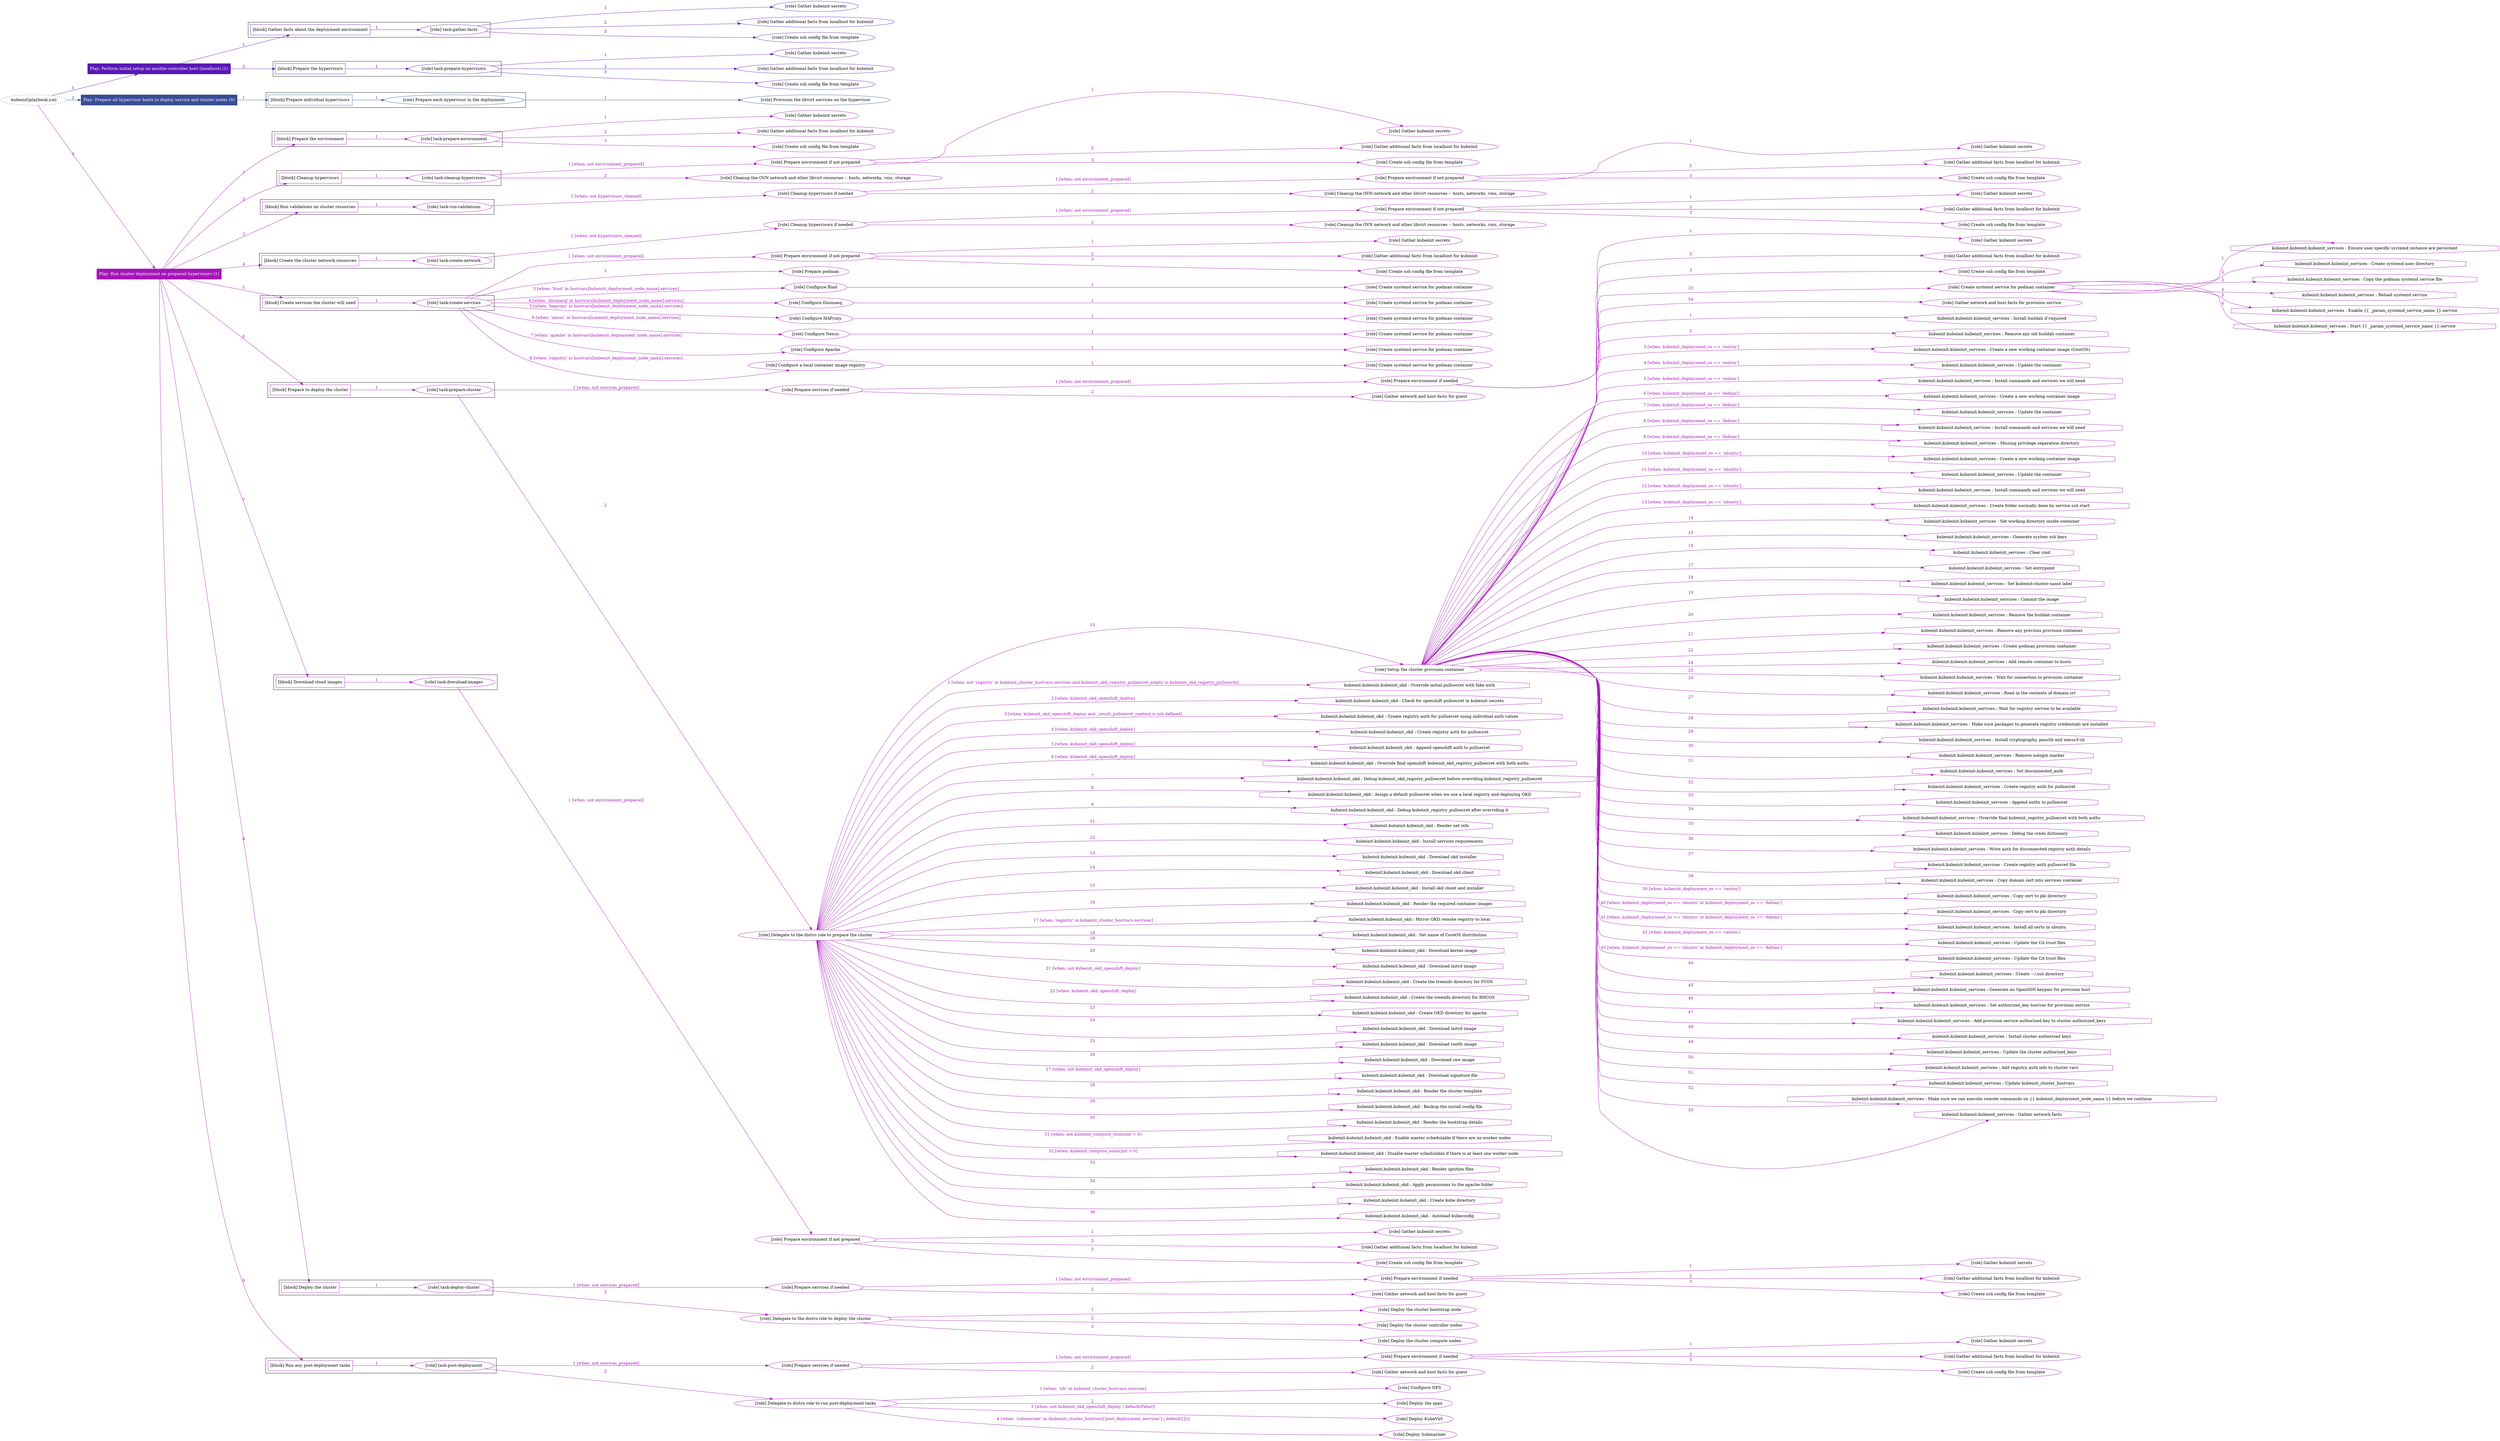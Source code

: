 digraph {
	graph [concentrate=true ordering=in rankdir=LR ratio=fill]
	edge [esep=5 sep=10]
	"kubeinit/playbook.yml" [URL="/home/runner/work/kubeinit/kubeinit/kubeinit/playbook.yml" id=playbook_dba9472d style=dotted]
	play_9ec78c2e [label="Play: Perform initial setup on ansible-controller host (localhost) (1)" URL="/home/runner/work/kubeinit/kubeinit/kubeinit/playbook.yml" color="#5918b4" fontcolor="#ffffff" id=play_9ec78c2e shape=box style=filled tooltip=localhost]
	"kubeinit/playbook.yml" -> play_9ec78c2e [label="1 " color="#5918b4" fontcolor="#5918b4" id=edge_5ec0d72f labeltooltip="1 " tooltip="1 "]
	subgraph "Gather kubeinit secrets" {
		role_329f20db [label="[role] Gather kubeinit secrets" URL="/home/runner/.ansible/collections/ansible_collections/kubeinit/kubeinit/roles/kubeinit_prepare/tasks/gather_kubeinit_facts.yml" color="#5918b4" id=role_329f20db tooltip="Gather kubeinit secrets"]
	}
	subgraph "Gather additional facts from localhost for kubeinit" {
		role_e1f75a38 [label="[role] Gather additional facts from localhost for kubeinit" URL="/home/runner/.ansible/collections/ansible_collections/kubeinit/kubeinit/roles/kubeinit_prepare/tasks/gather_kubeinit_facts.yml" color="#5918b4" id=role_e1f75a38 tooltip="Gather additional facts from localhost for kubeinit"]
	}
	subgraph "Create ssh config file from template" {
		role_5e0f9e07 [label="[role] Create ssh config file from template" URL="/home/runner/.ansible/collections/ansible_collections/kubeinit/kubeinit/roles/kubeinit_prepare/tasks/gather_kubeinit_facts.yml" color="#5918b4" id=role_5e0f9e07 tooltip="Create ssh config file from template"]
	}
	subgraph "task-gather-facts" {
		role_cc982519 [label="[role] task-gather-facts" URL="/home/runner/work/kubeinit/kubeinit/kubeinit/playbook.yml" color="#5918b4" id=role_cc982519 tooltip="task-gather-facts"]
		role_cc982519 -> role_329f20db [label="1 " color="#5918b4" fontcolor="#5918b4" id=edge_b4a77725 labeltooltip="1 " tooltip="1 "]
		role_cc982519 -> role_e1f75a38 [label="2 " color="#5918b4" fontcolor="#5918b4" id=edge_2c37b8bb labeltooltip="2 " tooltip="2 "]
		role_cc982519 -> role_5e0f9e07 [label="3 " color="#5918b4" fontcolor="#5918b4" id=edge_ef5f2f60 labeltooltip="3 " tooltip="3 "]
	}
	subgraph "Gather kubeinit secrets" {
		role_bb33ed23 [label="[role] Gather kubeinit secrets" URL="/home/runner/.ansible/collections/ansible_collections/kubeinit/kubeinit/roles/kubeinit_prepare/tasks/gather_kubeinit_facts.yml" color="#5918b4" id=role_bb33ed23 tooltip="Gather kubeinit secrets"]
	}
	subgraph "Gather additional facts from localhost for kubeinit" {
		role_01f43bb6 [label="[role] Gather additional facts from localhost for kubeinit" URL="/home/runner/.ansible/collections/ansible_collections/kubeinit/kubeinit/roles/kubeinit_prepare/tasks/gather_kubeinit_facts.yml" color="#5918b4" id=role_01f43bb6 tooltip="Gather additional facts from localhost for kubeinit"]
	}
	subgraph "Create ssh config file from template" {
		role_ebf4e5cf [label="[role] Create ssh config file from template" URL="/home/runner/.ansible/collections/ansible_collections/kubeinit/kubeinit/roles/kubeinit_prepare/tasks/gather_kubeinit_facts.yml" color="#5918b4" id=role_ebf4e5cf tooltip="Create ssh config file from template"]
	}
	subgraph "task-prepare-hypervisors" {
		role_82a5cee4 [label="[role] task-prepare-hypervisors" URL="/home/runner/work/kubeinit/kubeinit/kubeinit/playbook.yml" color="#5918b4" id=role_82a5cee4 tooltip="task-prepare-hypervisors"]
		role_82a5cee4 -> role_bb33ed23 [label="1 " color="#5918b4" fontcolor="#5918b4" id=edge_5a412531 labeltooltip="1 " tooltip="1 "]
		role_82a5cee4 -> role_01f43bb6 [label="2 " color="#5918b4" fontcolor="#5918b4" id=edge_25769a56 labeltooltip="2 " tooltip="2 "]
		role_82a5cee4 -> role_ebf4e5cf [label="3 " color="#5918b4" fontcolor="#5918b4" id=edge_4b5c4b8f labeltooltip="3 " tooltip="3 "]
	}
	subgraph "Play: Perform initial setup on ansible-controller host (localhost) (1)" {
		play_9ec78c2e -> block_f84df031 [label=1 color="#5918b4" fontcolor="#5918b4" id=edge_e967293b labeltooltip=1 tooltip=1]
		subgraph cluster_block_f84df031 {
			block_f84df031 [label="[block] Gather facts about the deployment environment" URL="/home/runner/work/kubeinit/kubeinit/kubeinit/playbook.yml" color="#5918b4" id=block_f84df031 labeltooltip="Gather facts about the deployment environment" shape=box tooltip="Gather facts about the deployment environment"]
			block_f84df031 -> role_cc982519 [label="1 " color="#5918b4" fontcolor="#5918b4" id=edge_219cc294 labeltooltip="1 " tooltip="1 "]
		}
		play_9ec78c2e -> block_611ee776 [label=2 color="#5918b4" fontcolor="#5918b4" id=edge_25b7d92e labeltooltip=2 tooltip=2]
		subgraph cluster_block_611ee776 {
			block_611ee776 [label="[block] Prepare the hypervisors" URL="/home/runner/work/kubeinit/kubeinit/kubeinit/playbook.yml" color="#5918b4" id=block_611ee776 labeltooltip="Prepare the hypervisors" shape=box tooltip="Prepare the hypervisors"]
			block_611ee776 -> role_82a5cee4 [label="1 " color="#5918b4" fontcolor="#5918b4" id=edge_ae9d14a4 labeltooltip="1 " tooltip="1 "]
		}
	}
	play_abf5e57c [label="Play: Prepare all hypervisor hosts to deploy service and cluster nodes (0)" URL="/home/runner/work/kubeinit/kubeinit/kubeinit/playbook.yml" color="#374d95" fontcolor="#ffffff" id=play_abf5e57c shape=box style=filled tooltip="Play: Prepare all hypervisor hosts to deploy service and cluster nodes (0)"]
	"kubeinit/playbook.yml" -> play_abf5e57c [label="2 " color="#374d95" fontcolor="#374d95" id=edge_3858cd3f labeltooltip="2 " tooltip="2 "]
	subgraph "Provision the libvirt services on the hypervisor" {
		role_c77379cd [label="[role] Provision the libvirt services on the hypervisor" URL="/home/runner/.ansible/collections/ansible_collections/kubeinit/kubeinit/roles/kubeinit_prepare/tasks/prepare_hypervisor.yml" color="#374d95" id=role_c77379cd tooltip="Provision the libvirt services on the hypervisor"]
	}
	subgraph "Prepare each hypervisor in the deployment" {
		role_a293a86b [label="[role] Prepare each hypervisor in the deployment" URL="/home/runner/work/kubeinit/kubeinit/kubeinit/playbook.yml" color="#374d95" id=role_a293a86b tooltip="Prepare each hypervisor in the deployment"]
		role_a293a86b -> role_c77379cd [label="1 " color="#374d95" fontcolor="#374d95" id=edge_a8ef1a24 labeltooltip="1 " tooltip="1 "]
	}
	subgraph "Play: Prepare all hypervisor hosts to deploy service and cluster nodes (0)" {
		play_abf5e57c -> block_0ad94f66 [label=1 color="#374d95" fontcolor="#374d95" id=edge_290bc35f labeltooltip=1 tooltip=1]
		subgraph cluster_block_0ad94f66 {
			block_0ad94f66 [label="[block] Prepare individual hypervisors" URL="/home/runner/work/kubeinit/kubeinit/kubeinit/playbook.yml" color="#374d95" id=block_0ad94f66 labeltooltip="Prepare individual hypervisors" shape=box tooltip="Prepare individual hypervisors"]
			block_0ad94f66 -> role_a293a86b [label="1 " color="#374d95" fontcolor="#374d95" id=edge_938d74e9 labeltooltip="1 " tooltip="1 "]
		}
	}
	play_70c8f251 [label="Play: Run cluster deployment on prepared hypervisors (1)" URL="/home/runner/work/kubeinit/kubeinit/kubeinit/playbook.yml" color="#a415b7" fontcolor="#ffffff" id=play_70c8f251 shape=box style=filled tooltip=localhost]
	"kubeinit/playbook.yml" -> play_70c8f251 [label="3 " color="#a415b7" fontcolor="#a415b7" id=edge_e0c9d379 labeltooltip="3 " tooltip="3 "]
	subgraph "Gather kubeinit secrets" {
		role_26fab9bc [label="[role] Gather kubeinit secrets" URL="/home/runner/.ansible/collections/ansible_collections/kubeinit/kubeinit/roles/kubeinit_prepare/tasks/gather_kubeinit_facts.yml" color="#a415b7" id=role_26fab9bc tooltip="Gather kubeinit secrets"]
	}
	subgraph "Gather additional facts from localhost for kubeinit" {
		role_4610cd2e [label="[role] Gather additional facts from localhost for kubeinit" URL="/home/runner/.ansible/collections/ansible_collections/kubeinit/kubeinit/roles/kubeinit_prepare/tasks/gather_kubeinit_facts.yml" color="#a415b7" id=role_4610cd2e tooltip="Gather additional facts from localhost for kubeinit"]
	}
	subgraph "Create ssh config file from template" {
		role_011d4c81 [label="[role] Create ssh config file from template" URL="/home/runner/.ansible/collections/ansible_collections/kubeinit/kubeinit/roles/kubeinit_prepare/tasks/gather_kubeinit_facts.yml" color="#a415b7" id=role_011d4c81 tooltip="Create ssh config file from template"]
	}
	subgraph "task-prepare-environment" {
		role_4b2b1234 [label="[role] task-prepare-environment" URL="/home/runner/work/kubeinit/kubeinit/kubeinit/playbook.yml" color="#a415b7" id=role_4b2b1234 tooltip="task-prepare-environment"]
		role_4b2b1234 -> role_26fab9bc [label="1 " color="#a415b7" fontcolor="#a415b7" id=edge_e6298ac2 labeltooltip="1 " tooltip="1 "]
		role_4b2b1234 -> role_4610cd2e [label="2 " color="#a415b7" fontcolor="#a415b7" id=edge_1049e57d labeltooltip="2 " tooltip="2 "]
		role_4b2b1234 -> role_011d4c81 [label="3 " color="#a415b7" fontcolor="#a415b7" id=edge_fad01046 labeltooltip="3 " tooltip="3 "]
	}
	subgraph "Gather kubeinit secrets" {
		role_194dfad4 [label="[role] Gather kubeinit secrets" URL="/home/runner/.ansible/collections/ansible_collections/kubeinit/kubeinit/roles/kubeinit_prepare/tasks/gather_kubeinit_facts.yml" color="#a415b7" id=role_194dfad4 tooltip="Gather kubeinit secrets"]
	}
	subgraph "Gather additional facts from localhost for kubeinit" {
		role_ad940ac2 [label="[role] Gather additional facts from localhost for kubeinit" URL="/home/runner/.ansible/collections/ansible_collections/kubeinit/kubeinit/roles/kubeinit_prepare/tasks/gather_kubeinit_facts.yml" color="#a415b7" id=role_ad940ac2 tooltip="Gather additional facts from localhost for kubeinit"]
	}
	subgraph "Create ssh config file from template" {
		role_e2f552e0 [label="[role] Create ssh config file from template" URL="/home/runner/.ansible/collections/ansible_collections/kubeinit/kubeinit/roles/kubeinit_prepare/tasks/gather_kubeinit_facts.yml" color="#a415b7" id=role_e2f552e0 tooltip="Create ssh config file from template"]
	}
	subgraph "Prepare environment if not prepared" {
		role_98b5e9cf [label="[role] Prepare environment if not prepared" URL="/home/runner/.ansible/collections/ansible_collections/kubeinit/kubeinit/roles/kubeinit_prepare/tasks/cleanup_hypervisors.yml" color="#a415b7" id=role_98b5e9cf tooltip="Prepare environment if not prepared"]
		role_98b5e9cf -> role_194dfad4 [label="1 " color="#a415b7" fontcolor="#a415b7" id=edge_66b7b36c labeltooltip="1 " tooltip="1 "]
		role_98b5e9cf -> role_ad940ac2 [label="2 " color="#a415b7" fontcolor="#a415b7" id=edge_cc9d19ca labeltooltip="2 " tooltip="2 "]
		role_98b5e9cf -> role_e2f552e0 [label="3 " color="#a415b7" fontcolor="#a415b7" id=edge_31b182fb labeltooltip="3 " tooltip="3 "]
	}
	subgraph "Cleanup the OVN network and other libvirt resources -- hosts, networks, vms, storage" {
		role_e3d31ecf [label="[role] Cleanup the OVN network and other libvirt resources -- hosts, networks, vms, storage" URL="/home/runner/.ansible/collections/ansible_collections/kubeinit/kubeinit/roles/kubeinit_prepare/tasks/cleanup_hypervisors.yml" color="#a415b7" id=role_e3d31ecf tooltip="Cleanup the OVN network and other libvirt resources -- hosts, networks, vms, storage"]
	}
	subgraph "task-cleanup-hypervisors" {
		role_28f5533a [label="[role] task-cleanup-hypervisors" URL="/home/runner/work/kubeinit/kubeinit/kubeinit/playbook.yml" color="#a415b7" id=role_28f5533a tooltip="task-cleanup-hypervisors"]
		role_28f5533a -> role_98b5e9cf [label="1 [when: not environment_prepared]" color="#a415b7" fontcolor="#a415b7" id=edge_546ab1e2 labeltooltip="1 [when: not environment_prepared]" tooltip="1 [when: not environment_prepared]"]
		role_28f5533a -> role_e3d31ecf [label="2 " color="#a415b7" fontcolor="#a415b7" id=edge_72daccd8 labeltooltip="2 " tooltip="2 "]
	}
	subgraph "Gather kubeinit secrets" {
		role_61fceaa3 [label="[role] Gather kubeinit secrets" URL="/home/runner/.ansible/collections/ansible_collections/kubeinit/kubeinit/roles/kubeinit_prepare/tasks/gather_kubeinit_facts.yml" color="#a415b7" id=role_61fceaa3 tooltip="Gather kubeinit secrets"]
	}
	subgraph "Gather additional facts from localhost for kubeinit" {
		role_86124780 [label="[role] Gather additional facts from localhost for kubeinit" URL="/home/runner/.ansible/collections/ansible_collections/kubeinit/kubeinit/roles/kubeinit_prepare/tasks/gather_kubeinit_facts.yml" color="#a415b7" id=role_86124780 tooltip="Gather additional facts from localhost for kubeinit"]
	}
	subgraph "Create ssh config file from template" {
		role_917e52a3 [label="[role] Create ssh config file from template" URL="/home/runner/.ansible/collections/ansible_collections/kubeinit/kubeinit/roles/kubeinit_prepare/tasks/gather_kubeinit_facts.yml" color="#a415b7" id=role_917e52a3 tooltip="Create ssh config file from template"]
	}
	subgraph "Prepare environment if not prepared" {
		role_c19aaaa8 [label="[role] Prepare environment if not prepared" URL="/home/runner/.ansible/collections/ansible_collections/kubeinit/kubeinit/roles/kubeinit_prepare/tasks/cleanup_hypervisors.yml" color="#a415b7" id=role_c19aaaa8 tooltip="Prepare environment if not prepared"]
		role_c19aaaa8 -> role_61fceaa3 [label="1 " color="#a415b7" fontcolor="#a415b7" id=edge_90f17ebf labeltooltip="1 " tooltip="1 "]
		role_c19aaaa8 -> role_86124780 [label="2 " color="#a415b7" fontcolor="#a415b7" id=edge_b0715ed1 labeltooltip="2 " tooltip="2 "]
		role_c19aaaa8 -> role_917e52a3 [label="3 " color="#a415b7" fontcolor="#a415b7" id=edge_188e50b7 labeltooltip="3 " tooltip="3 "]
	}
	subgraph "Cleanup the OVN network and other libvirt resources -- hosts, networks, vms, storage" {
		role_4a978e51 [label="[role] Cleanup the OVN network and other libvirt resources -- hosts, networks, vms, storage" URL="/home/runner/.ansible/collections/ansible_collections/kubeinit/kubeinit/roles/kubeinit_prepare/tasks/cleanup_hypervisors.yml" color="#a415b7" id=role_4a978e51 tooltip="Cleanup the OVN network and other libvirt resources -- hosts, networks, vms, storage"]
	}
	subgraph "Cleanup hypervisors if needed" {
		role_09972576 [label="[role] Cleanup hypervisors if needed" URL="/home/runner/.ansible/collections/ansible_collections/kubeinit/kubeinit/roles/kubeinit_validations/tasks/main.yml" color="#a415b7" id=role_09972576 tooltip="Cleanup hypervisors if needed"]
		role_09972576 -> role_c19aaaa8 [label="1 [when: not environment_prepared]" color="#a415b7" fontcolor="#a415b7" id=edge_6129bed0 labeltooltip="1 [when: not environment_prepared]" tooltip="1 [when: not environment_prepared]"]
		role_09972576 -> role_4a978e51 [label="2 " color="#a415b7" fontcolor="#a415b7" id=edge_af0b11e0 labeltooltip="2 " tooltip="2 "]
	}
	subgraph "task-run-validations" {
		role_aa82c294 [label="[role] task-run-validations" URL="/home/runner/work/kubeinit/kubeinit/kubeinit/playbook.yml" color="#a415b7" id=role_aa82c294 tooltip="task-run-validations"]
		role_aa82c294 -> role_09972576 [label="1 [when: not hypervisors_cleaned]" color="#a415b7" fontcolor="#a415b7" id=edge_173527bb labeltooltip="1 [when: not hypervisors_cleaned]" tooltip="1 [when: not hypervisors_cleaned]"]
	}
	subgraph "Gather kubeinit secrets" {
		role_a72c0fda [label="[role] Gather kubeinit secrets" URL="/home/runner/.ansible/collections/ansible_collections/kubeinit/kubeinit/roles/kubeinit_prepare/tasks/gather_kubeinit_facts.yml" color="#a415b7" id=role_a72c0fda tooltip="Gather kubeinit secrets"]
	}
	subgraph "Gather additional facts from localhost for kubeinit" {
		role_72a2ee03 [label="[role] Gather additional facts from localhost for kubeinit" URL="/home/runner/.ansible/collections/ansible_collections/kubeinit/kubeinit/roles/kubeinit_prepare/tasks/gather_kubeinit_facts.yml" color="#a415b7" id=role_72a2ee03 tooltip="Gather additional facts from localhost for kubeinit"]
	}
	subgraph "Create ssh config file from template" {
		role_5fe6345b [label="[role] Create ssh config file from template" URL="/home/runner/.ansible/collections/ansible_collections/kubeinit/kubeinit/roles/kubeinit_prepare/tasks/gather_kubeinit_facts.yml" color="#a415b7" id=role_5fe6345b tooltip="Create ssh config file from template"]
	}
	subgraph "Prepare environment if not prepared" {
		role_c9475f16 [label="[role] Prepare environment if not prepared" URL="/home/runner/.ansible/collections/ansible_collections/kubeinit/kubeinit/roles/kubeinit_prepare/tasks/cleanup_hypervisors.yml" color="#a415b7" id=role_c9475f16 tooltip="Prepare environment if not prepared"]
		role_c9475f16 -> role_a72c0fda [label="1 " color="#a415b7" fontcolor="#a415b7" id=edge_f2d2002d labeltooltip="1 " tooltip="1 "]
		role_c9475f16 -> role_72a2ee03 [label="2 " color="#a415b7" fontcolor="#a415b7" id=edge_8bef9d8f labeltooltip="2 " tooltip="2 "]
		role_c9475f16 -> role_5fe6345b [label="3 " color="#a415b7" fontcolor="#a415b7" id=edge_15cfe7a3 labeltooltip="3 " tooltip="3 "]
	}
	subgraph "Cleanup the OVN network and other libvirt resources -- hosts, networks, vms, storage" {
		role_1e3062e9 [label="[role] Cleanup the OVN network and other libvirt resources -- hosts, networks, vms, storage" URL="/home/runner/.ansible/collections/ansible_collections/kubeinit/kubeinit/roles/kubeinit_prepare/tasks/cleanup_hypervisors.yml" color="#a415b7" id=role_1e3062e9 tooltip="Cleanup the OVN network and other libvirt resources -- hosts, networks, vms, storage"]
	}
	subgraph "Cleanup hypervisors if needed" {
		role_1295f045 [label="[role] Cleanup hypervisors if needed" URL="/home/runner/.ansible/collections/ansible_collections/kubeinit/kubeinit/roles/kubeinit_libvirt/tasks/create_network.yml" color="#a415b7" id=role_1295f045 tooltip="Cleanup hypervisors if needed"]
		role_1295f045 -> role_c9475f16 [label="1 [when: not environment_prepared]" color="#a415b7" fontcolor="#a415b7" id=edge_38475f9e labeltooltip="1 [when: not environment_prepared]" tooltip="1 [when: not environment_prepared]"]
		role_1295f045 -> role_1e3062e9 [label="2 " color="#a415b7" fontcolor="#a415b7" id=edge_30b3ccda labeltooltip="2 " tooltip="2 "]
	}
	subgraph "task-create-network" {
		role_ce74d44a [label="[role] task-create-network" URL="/home/runner/work/kubeinit/kubeinit/kubeinit/playbook.yml" color="#a415b7" id=role_ce74d44a tooltip="task-create-network"]
		role_ce74d44a -> role_1295f045 [label="1 [when: not hypervisors_cleaned]" color="#a415b7" fontcolor="#a415b7" id=edge_e7bcb855 labeltooltip="1 [when: not hypervisors_cleaned]" tooltip="1 [when: not hypervisors_cleaned]"]
	}
	subgraph "Gather kubeinit secrets" {
		role_52285b97 [label="[role] Gather kubeinit secrets" URL="/home/runner/.ansible/collections/ansible_collections/kubeinit/kubeinit/roles/kubeinit_prepare/tasks/gather_kubeinit_facts.yml" color="#a415b7" id=role_52285b97 tooltip="Gather kubeinit secrets"]
	}
	subgraph "Gather additional facts from localhost for kubeinit" {
		role_814fa6de [label="[role] Gather additional facts from localhost for kubeinit" URL="/home/runner/.ansible/collections/ansible_collections/kubeinit/kubeinit/roles/kubeinit_prepare/tasks/gather_kubeinit_facts.yml" color="#a415b7" id=role_814fa6de tooltip="Gather additional facts from localhost for kubeinit"]
	}
	subgraph "Create ssh config file from template" {
		role_34af40bf [label="[role] Create ssh config file from template" URL="/home/runner/.ansible/collections/ansible_collections/kubeinit/kubeinit/roles/kubeinit_prepare/tasks/gather_kubeinit_facts.yml" color="#a415b7" id=role_34af40bf tooltip="Create ssh config file from template"]
	}
	subgraph "Prepare environment if not prepared" {
		role_33f535fd [label="[role] Prepare environment if not prepared" URL="/home/runner/.ansible/collections/ansible_collections/kubeinit/kubeinit/roles/kubeinit_services/tasks/main.yml" color="#a415b7" id=role_33f535fd tooltip="Prepare environment if not prepared"]
		role_33f535fd -> role_52285b97 [label="1 " color="#a415b7" fontcolor="#a415b7" id=edge_500c4009 labeltooltip="1 " tooltip="1 "]
		role_33f535fd -> role_814fa6de [label="2 " color="#a415b7" fontcolor="#a415b7" id=edge_67442fd1 labeltooltip="2 " tooltip="2 "]
		role_33f535fd -> role_34af40bf [label="3 " color="#a415b7" fontcolor="#a415b7" id=edge_059c47ac labeltooltip="3 " tooltip="3 "]
	}
	subgraph "Prepare podman" {
		role_16e2cf55 [label="[role] Prepare podman" URL="/home/runner/.ansible/collections/ansible_collections/kubeinit/kubeinit/roles/kubeinit_services/tasks/00_create_service_pod.yml" color="#a415b7" id=role_16e2cf55 tooltip="Prepare podman"]
	}
	subgraph "Create systemd service for podman container" {
		role_e1bdeb1e [label="[role] Create systemd service for podman container" URL="/home/runner/.ansible/collections/ansible_collections/kubeinit/kubeinit/roles/kubeinit_bind/tasks/main.yml" color="#a415b7" id=role_e1bdeb1e tooltip="Create systemd service for podman container"]
	}
	subgraph "Configure Bind" {
		role_6d7bbb55 [label="[role] Configure Bind" URL="/home/runner/.ansible/collections/ansible_collections/kubeinit/kubeinit/roles/kubeinit_services/tasks/start_services_containers.yml" color="#a415b7" id=role_6d7bbb55 tooltip="Configure Bind"]
		role_6d7bbb55 -> role_e1bdeb1e [label="1 " color="#a415b7" fontcolor="#a415b7" id=edge_75a1d0bd labeltooltip="1 " tooltip="1 "]
	}
	subgraph "Create systemd service for podman container" {
		role_3f30989a [label="[role] Create systemd service for podman container" URL="/home/runner/.ansible/collections/ansible_collections/kubeinit/kubeinit/roles/kubeinit_dnsmasq/tasks/main.yml" color="#a415b7" id=role_3f30989a tooltip="Create systemd service for podman container"]
	}
	subgraph "Configure Dnsmasq" {
		role_349a7943 [label="[role] Configure Dnsmasq" URL="/home/runner/.ansible/collections/ansible_collections/kubeinit/kubeinit/roles/kubeinit_services/tasks/start_services_containers.yml" color="#a415b7" id=role_349a7943 tooltip="Configure Dnsmasq"]
		role_349a7943 -> role_3f30989a [label="1 " color="#a415b7" fontcolor="#a415b7" id=edge_0c22c216 labeltooltip="1 " tooltip="1 "]
	}
	subgraph "Create systemd service for podman container" {
		role_baa1150f [label="[role] Create systemd service for podman container" URL="/home/runner/.ansible/collections/ansible_collections/kubeinit/kubeinit/roles/kubeinit_haproxy/tasks/main.yml" color="#a415b7" id=role_baa1150f tooltip="Create systemd service for podman container"]
	}
	subgraph "Configure HAProxy" {
		role_7065668f [label="[role] Configure HAProxy" URL="/home/runner/.ansible/collections/ansible_collections/kubeinit/kubeinit/roles/kubeinit_services/tasks/start_services_containers.yml" color="#a415b7" id=role_7065668f tooltip="Configure HAProxy"]
		role_7065668f -> role_baa1150f [label="1 " color="#a415b7" fontcolor="#a415b7" id=edge_2b768f1b labeltooltip="1 " tooltip="1 "]
	}
	subgraph "Create systemd service for podman container" {
		role_2e192f8c [label="[role] Create systemd service for podman container" URL="/home/runner/.ansible/collections/ansible_collections/kubeinit/kubeinit/roles/kubeinit_nexus/tasks/main.yml" color="#a415b7" id=role_2e192f8c tooltip="Create systemd service for podman container"]
	}
	subgraph "Configure Nexus" {
		role_31fa406c [label="[role] Configure Nexus" URL="/home/runner/.ansible/collections/ansible_collections/kubeinit/kubeinit/roles/kubeinit_services/tasks/start_services_containers.yml" color="#a415b7" id=role_31fa406c tooltip="Configure Nexus"]
		role_31fa406c -> role_2e192f8c [label="1 " color="#a415b7" fontcolor="#a415b7" id=edge_c7fc422a labeltooltip="1 " tooltip="1 "]
	}
	subgraph "Create systemd service for podman container" {
		role_c2eec6a5 [label="[role] Create systemd service for podman container" URL="/home/runner/.ansible/collections/ansible_collections/kubeinit/kubeinit/roles/kubeinit_apache/tasks/main.yml" color="#a415b7" id=role_c2eec6a5 tooltip="Create systemd service for podman container"]
	}
	subgraph "Configure Apache" {
		role_2f2ae8aa [label="[role] Configure Apache" URL="/home/runner/.ansible/collections/ansible_collections/kubeinit/kubeinit/roles/kubeinit_services/tasks/start_services_containers.yml" color="#a415b7" id=role_2f2ae8aa tooltip="Configure Apache"]
		role_2f2ae8aa -> role_c2eec6a5 [label="1 " color="#a415b7" fontcolor="#a415b7" id=edge_87087dee labeltooltip="1 " tooltip="1 "]
	}
	subgraph "Create systemd service for podman container" {
		role_6e80e877 [label="[role] Create systemd service for podman container" URL="/home/runner/.ansible/collections/ansible_collections/kubeinit/kubeinit/roles/kubeinit_registry/tasks/main.yml" color="#a415b7" id=role_6e80e877 tooltip="Create systemd service for podman container"]
	}
	subgraph "Configure a local container image registry" {
		role_76a2873b [label="[role] Configure a local container image registry" URL="/home/runner/.ansible/collections/ansible_collections/kubeinit/kubeinit/roles/kubeinit_services/tasks/start_services_containers.yml" color="#a415b7" id=role_76a2873b tooltip="Configure a local container image registry"]
		role_76a2873b -> role_6e80e877 [label="1 " color="#a415b7" fontcolor="#a415b7" id=edge_58961e56 labeltooltip="1 " tooltip="1 "]
	}
	subgraph "task-create-services" {
		role_2a22b513 [label="[role] task-create-services" URL="/home/runner/work/kubeinit/kubeinit/kubeinit/playbook.yml" color="#a415b7" id=role_2a22b513 tooltip="task-create-services"]
		role_2a22b513 -> role_33f535fd [label="1 [when: not environment_prepared]" color="#a415b7" fontcolor="#a415b7" id=edge_e646b040 labeltooltip="1 [when: not environment_prepared]" tooltip="1 [when: not environment_prepared]"]
		role_2a22b513 -> role_16e2cf55 [label="2 " color="#a415b7" fontcolor="#a415b7" id=edge_51e85d11 labeltooltip="2 " tooltip="2 "]
		role_2a22b513 -> role_6d7bbb55 [label="3 [when: 'bind' in hostvars[kubeinit_deployment_node_name].services]" color="#a415b7" fontcolor="#a415b7" id=edge_6012bed7 labeltooltip="3 [when: 'bind' in hostvars[kubeinit_deployment_node_name].services]" tooltip="3 [when: 'bind' in hostvars[kubeinit_deployment_node_name].services]"]
		role_2a22b513 -> role_349a7943 [label="4 [when: 'dnsmasq' in hostvars[kubeinit_deployment_node_name].services]" color="#a415b7" fontcolor="#a415b7" id=edge_5af71da0 labeltooltip="4 [when: 'dnsmasq' in hostvars[kubeinit_deployment_node_name].services]" tooltip="4 [when: 'dnsmasq' in hostvars[kubeinit_deployment_node_name].services]"]
		role_2a22b513 -> role_7065668f [label="5 [when: 'haproxy' in hostvars[kubeinit_deployment_node_name].services]" color="#a415b7" fontcolor="#a415b7" id=edge_5917255c labeltooltip="5 [when: 'haproxy' in hostvars[kubeinit_deployment_node_name].services]" tooltip="5 [when: 'haproxy' in hostvars[kubeinit_deployment_node_name].services]"]
		role_2a22b513 -> role_31fa406c [label="6 [when: 'nexus' in hostvars[kubeinit_deployment_node_name].services]" color="#a415b7" fontcolor="#a415b7" id=edge_5207c3ae labeltooltip="6 [when: 'nexus' in hostvars[kubeinit_deployment_node_name].services]" tooltip="6 [when: 'nexus' in hostvars[kubeinit_deployment_node_name].services]"]
		role_2a22b513 -> role_2f2ae8aa [label="7 [when: 'apache' in hostvars[kubeinit_deployment_node_name].services]" color="#a415b7" fontcolor="#a415b7" id=edge_dbc39aa8 labeltooltip="7 [when: 'apache' in hostvars[kubeinit_deployment_node_name].services]" tooltip="7 [when: 'apache' in hostvars[kubeinit_deployment_node_name].services]"]
		role_2a22b513 -> role_76a2873b [label="8 [when: 'registry' in hostvars[kubeinit_deployment_node_name].services]" color="#a415b7" fontcolor="#a415b7" id=edge_5b1d62d5 labeltooltip="8 [when: 'registry' in hostvars[kubeinit_deployment_node_name].services]" tooltip="8 [when: 'registry' in hostvars[kubeinit_deployment_node_name].services]"]
	}
	subgraph "Gather kubeinit secrets" {
		role_388280b2 [label="[role] Gather kubeinit secrets" URL="/home/runner/.ansible/collections/ansible_collections/kubeinit/kubeinit/roles/kubeinit_prepare/tasks/gather_kubeinit_facts.yml" color="#a415b7" id=role_388280b2 tooltip="Gather kubeinit secrets"]
	}
	subgraph "Gather additional facts from localhost for kubeinit" {
		role_7271d453 [label="[role] Gather additional facts from localhost for kubeinit" URL="/home/runner/.ansible/collections/ansible_collections/kubeinit/kubeinit/roles/kubeinit_prepare/tasks/gather_kubeinit_facts.yml" color="#a415b7" id=role_7271d453 tooltip="Gather additional facts from localhost for kubeinit"]
	}
	subgraph "Create ssh config file from template" {
		role_67a1e205 [label="[role] Create ssh config file from template" URL="/home/runner/.ansible/collections/ansible_collections/kubeinit/kubeinit/roles/kubeinit_prepare/tasks/gather_kubeinit_facts.yml" color="#a415b7" id=role_67a1e205 tooltip="Create ssh config file from template"]
	}
	subgraph "Prepare environment if needed" {
		role_df81413b [label="[role] Prepare environment if needed" URL="/home/runner/.ansible/collections/ansible_collections/kubeinit/kubeinit/roles/kubeinit_services/tasks/prepare_services.yml" color="#a415b7" id=role_df81413b tooltip="Prepare environment if needed"]
		role_df81413b -> role_388280b2 [label="1 " color="#a415b7" fontcolor="#a415b7" id=edge_0f21abe5 labeltooltip="1 " tooltip="1 "]
		role_df81413b -> role_7271d453 [label="2 " color="#a415b7" fontcolor="#a415b7" id=edge_fae445ff labeltooltip="2 " tooltip="2 "]
		role_df81413b -> role_67a1e205 [label="3 " color="#a415b7" fontcolor="#a415b7" id=edge_52ee6e68 labeltooltip="3 " tooltip="3 "]
	}
	subgraph "Gather network and host facts for guest" {
		role_51fbcab2 [label="[role] Gather network and host facts for guest" URL="/home/runner/.ansible/collections/ansible_collections/kubeinit/kubeinit/roles/kubeinit_services/tasks/prepare_services.yml" color="#a415b7" id=role_51fbcab2 tooltip="Gather network and host facts for guest"]
	}
	subgraph "Prepare services if needed" {
		role_0f01eaf5 [label="[role] Prepare services if needed" URL="/home/runner/.ansible/collections/ansible_collections/kubeinit/kubeinit/roles/kubeinit_prepare/tasks/prepare_cluster.yml" color="#a415b7" id=role_0f01eaf5 tooltip="Prepare services if needed"]
		role_0f01eaf5 -> role_df81413b [label="1 [when: not environment_prepared]" color="#a415b7" fontcolor="#a415b7" id=edge_92917b19 labeltooltip="1 [when: not environment_prepared]" tooltip="1 [when: not environment_prepared]"]
		role_0f01eaf5 -> role_51fbcab2 [label="2 " color="#a415b7" fontcolor="#a415b7" id=edge_8c03c256 labeltooltip="2 " tooltip="2 "]
	}
	subgraph "Create systemd service for podman container" {
		role_20720c94 [label="[role] Create systemd service for podman container" URL="/home/runner/.ansible/collections/ansible_collections/kubeinit/kubeinit/roles/kubeinit_services/tasks/create_provision_container.yml" color="#a415b7" id=role_20720c94 tooltip="Create systemd service for podman container"]
		task_6585ab00 [label="kubeinit.kubeinit.kubeinit_services : Ensure user specific systemd instance are persistent" URL="/home/runner/.ansible/collections/ansible_collections/kubeinit/kubeinit/roles/kubeinit_services/tasks/create_managed_service.yml" color="#a415b7" id=task_6585ab00 shape=octagon tooltip="kubeinit.kubeinit.kubeinit_services : Ensure user specific systemd instance are persistent"]
		role_20720c94 -> task_6585ab00 [label="1 " color="#a415b7" fontcolor="#a415b7" id=edge_8db6dd57 labeltooltip="1 " tooltip="1 "]
		task_14ab252f [label="kubeinit.kubeinit.kubeinit_services : Create systemd user directory" URL="/home/runner/.ansible/collections/ansible_collections/kubeinit/kubeinit/roles/kubeinit_services/tasks/create_managed_service.yml" color="#a415b7" id=task_14ab252f shape=octagon tooltip="kubeinit.kubeinit.kubeinit_services : Create systemd user directory"]
		role_20720c94 -> task_14ab252f [label="2 " color="#a415b7" fontcolor="#a415b7" id=edge_28596ee8 labeltooltip="2 " tooltip="2 "]
		task_e8b6e7e8 [label="kubeinit.kubeinit.kubeinit_services : Copy the podman systemd service file" URL="/home/runner/.ansible/collections/ansible_collections/kubeinit/kubeinit/roles/kubeinit_services/tasks/create_managed_service.yml" color="#a415b7" id=task_e8b6e7e8 shape=octagon tooltip="kubeinit.kubeinit.kubeinit_services : Copy the podman systemd service file"]
		role_20720c94 -> task_e8b6e7e8 [label="3 " color="#a415b7" fontcolor="#a415b7" id=edge_ce38b63a labeltooltip="3 " tooltip="3 "]
		task_7a19843f [label="kubeinit.kubeinit.kubeinit_services : Reload systemd service" URL="/home/runner/.ansible/collections/ansible_collections/kubeinit/kubeinit/roles/kubeinit_services/tasks/create_managed_service.yml" color="#a415b7" id=task_7a19843f shape=octagon tooltip="kubeinit.kubeinit.kubeinit_services : Reload systemd service"]
		role_20720c94 -> task_7a19843f [label="4 " color="#a415b7" fontcolor="#a415b7" id=edge_7e1bbc22 labeltooltip="4 " tooltip="4 "]
		task_9b4d13ec [label="kubeinit.kubeinit.kubeinit_services : Enable {{ _param_systemd_service_name }}.service" URL="/home/runner/.ansible/collections/ansible_collections/kubeinit/kubeinit/roles/kubeinit_services/tasks/create_managed_service.yml" color="#a415b7" id=task_9b4d13ec shape=octagon tooltip="kubeinit.kubeinit.kubeinit_services : Enable {{ _param_systemd_service_name }}.service"]
		role_20720c94 -> task_9b4d13ec [label="5 " color="#a415b7" fontcolor="#a415b7" id=edge_a2f59811 labeltooltip="5 " tooltip="5 "]
		task_0f204575 [label="kubeinit.kubeinit.kubeinit_services : Start {{ _param_systemd_service_name }}.service" URL="/home/runner/.ansible/collections/ansible_collections/kubeinit/kubeinit/roles/kubeinit_services/tasks/create_managed_service.yml" color="#a415b7" id=task_0f204575 shape=octagon tooltip="kubeinit.kubeinit.kubeinit_services : Start {{ _param_systemd_service_name }}.service"]
		role_20720c94 -> task_0f204575 [label="6 " color="#a415b7" fontcolor="#a415b7" id=edge_a91ee68d labeltooltip="6 " tooltip="6 "]
	}
	subgraph "Gather network and host facts for provision service" {
		role_bd788289 [label="[role] Gather network and host facts for provision service" URL="/home/runner/.ansible/collections/ansible_collections/kubeinit/kubeinit/roles/kubeinit_services/tasks/create_provision_container.yml" color="#a415b7" id=role_bd788289 tooltip="Gather network and host facts for provision service"]
	}
	subgraph "Setup the cluster provision container" {
		role_917e45f4 [label="[role] Setup the cluster provision container" URL="/home/runner/.ansible/collections/ansible_collections/kubeinit/kubeinit/roles/kubeinit_okd/tasks/prepare_cluster.yml" color="#a415b7" id=role_917e45f4 tooltip="Setup the cluster provision container"]
		task_81bf9317 [label="kubeinit.kubeinit.kubeinit_services : Install buildah if required" URL="/home/runner/.ansible/collections/ansible_collections/kubeinit/kubeinit/roles/kubeinit_services/tasks/create_provision_container.yml" color="#a415b7" id=task_81bf9317 shape=octagon tooltip="kubeinit.kubeinit.kubeinit_services : Install buildah if required"]
		role_917e45f4 -> task_81bf9317 [label="1 " color="#a415b7" fontcolor="#a415b7" id=edge_93301764 labeltooltip="1 " tooltip="1 "]
		task_0f455883 [label="kubeinit.kubeinit.kubeinit_services : Remove any old buildah container" URL="/home/runner/.ansible/collections/ansible_collections/kubeinit/kubeinit/roles/kubeinit_services/tasks/create_provision_container.yml" color="#a415b7" id=task_0f455883 shape=octagon tooltip="kubeinit.kubeinit.kubeinit_services : Remove any old buildah container"]
		role_917e45f4 -> task_0f455883 [label="2 " color="#a415b7" fontcolor="#a415b7" id=edge_82c3e5cf labeltooltip="2 " tooltip="2 "]
		task_8d20a76a [label="kubeinit.kubeinit.kubeinit_services : Create a new working container image (CentOS)" URL="/home/runner/.ansible/collections/ansible_collections/kubeinit/kubeinit/roles/kubeinit_services/tasks/create_provision_container.yml" color="#a415b7" id=task_8d20a76a shape=octagon tooltip="kubeinit.kubeinit.kubeinit_services : Create a new working container image (CentOS)"]
		role_917e45f4 -> task_8d20a76a [label="3 [when: kubeinit_deployment_os == 'centos']" color="#a415b7" fontcolor="#a415b7" id=edge_d848ee10 labeltooltip="3 [when: kubeinit_deployment_os == 'centos']" tooltip="3 [when: kubeinit_deployment_os == 'centos']"]
		task_652cc11a [label="kubeinit.kubeinit.kubeinit_services : Update the container" URL="/home/runner/.ansible/collections/ansible_collections/kubeinit/kubeinit/roles/kubeinit_services/tasks/create_provision_container.yml" color="#a415b7" id=task_652cc11a shape=octagon tooltip="kubeinit.kubeinit.kubeinit_services : Update the container"]
		role_917e45f4 -> task_652cc11a [label="4 [when: kubeinit_deployment_os == 'centos']" color="#a415b7" fontcolor="#a415b7" id=edge_16dc068c labeltooltip="4 [when: kubeinit_deployment_os == 'centos']" tooltip="4 [when: kubeinit_deployment_os == 'centos']"]
		task_1c7ec7ef [label="kubeinit.kubeinit.kubeinit_services : Install commands and services we will need" URL="/home/runner/.ansible/collections/ansible_collections/kubeinit/kubeinit/roles/kubeinit_services/tasks/create_provision_container.yml" color="#a415b7" id=task_1c7ec7ef shape=octagon tooltip="kubeinit.kubeinit.kubeinit_services : Install commands and services we will need"]
		role_917e45f4 -> task_1c7ec7ef [label="5 [when: kubeinit_deployment_os == 'centos']" color="#a415b7" fontcolor="#a415b7" id=edge_422987f9 labeltooltip="5 [when: kubeinit_deployment_os == 'centos']" tooltip="5 [when: kubeinit_deployment_os == 'centos']"]
		task_37ecf29e [label="kubeinit.kubeinit.kubeinit_services : Create a new working container image" URL="/home/runner/.ansible/collections/ansible_collections/kubeinit/kubeinit/roles/kubeinit_services/tasks/create_provision_container.yml" color="#a415b7" id=task_37ecf29e shape=octagon tooltip="kubeinit.kubeinit.kubeinit_services : Create a new working container image"]
		role_917e45f4 -> task_37ecf29e [label="6 [when: kubeinit_deployment_os == 'debian']" color="#a415b7" fontcolor="#a415b7" id=edge_dbc09bd2 labeltooltip="6 [when: kubeinit_deployment_os == 'debian']" tooltip="6 [when: kubeinit_deployment_os == 'debian']"]
		task_d03f61fe [label="kubeinit.kubeinit.kubeinit_services : Update the container" URL="/home/runner/.ansible/collections/ansible_collections/kubeinit/kubeinit/roles/kubeinit_services/tasks/create_provision_container.yml" color="#a415b7" id=task_d03f61fe shape=octagon tooltip="kubeinit.kubeinit.kubeinit_services : Update the container"]
		role_917e45f4 -> task_d03f61fe [label="7 [when: kubeinit_deployment_os == 'debian']" color="#a415b7" fontcolor="#a415b7" id=edge_03cd406b labeltooltip="7 [when: kubeinit_deployment_os == 'debian']" tooltip="7 [when: kubeinit_deployment_os == 'debian']"]
		task_e00a73da [label="kubeinit.kubeinit.kubeinit_services : Install commands and services we will need" URL="/home/runner/.ansible/collections/ansible_collections/kubeinit/kubeinit/roles/kubeinit_services/tasks/create_provision_container.yml" color="#a415b7" id=task_e00a73da shape=octagon tooltip="kubeinit.kubeinit.kubeinit_services : Install commands and services we will need"]
		role_917e45f4 -> task_e00a73da [label="8 [when: kubeinit_deployment_os == 'debian']" color="#a415b7" fontcolor="#a415b7" id=edge_349d4af8 labeltooltip="8 [when: kubeinit_deployment_os == 'debian']" tooltip="8 [when: kubeinit_deployment_os == 'debian']"]
		task_922b873c [label="kubeinit.kubeinit.kubeinit_services : Missing privilege separation directory" URL="/home/runner/.ansible/collections/ansible_collections/kubeinit/kubeinit/roles/kubeinit_services/tasks/create_provision_container.yml" color="#a415b7" id=task_922b873c shape=octagon tooltip="kubeinit.kubeinit.kubeinit_services : Missing privilege separation directory"]
		role_917e45f4 -> task_922b873c [label="9 [when: kubeinit_deployment_os == 'debian']" color="#a415b7" fontcolor="#a415b7" id=edge_23737e57 labeltooltip="9 [when: kubeinit_deployment_os == 'debian']" tooltip="9 [when: kubeinit_deployment_os == 'debian']"]
		task_bba79f97 [label="kubeinit.kubeinit.kubeinit_services : Create a new working container image" URL="/home/runner/.ansible/collections/ansible_collections/kubeinit/kubeinit/roles/kubeinit_services/tasks/create_provision_container.yml" color="#a415b7" id=task_bba79f97 shape=octagon tooltip="kubeinit.kubeinit.kubeinit_services : Create a new working container image"]
		role_917e45f4 -> task_bba79f97 [label="10 [when: kubeinit_deployment_os == 'ubuntu']" color="#a415b7" fontcolor="#a415b7" id=edge_c84523ab labeltooltip="10 [when: kubeinit_deployment_os == 'ubuntu']" tooltip="10 [when: kubeinit_deployment_os == 'ubuntu']"]
		task_b4118851 [label="kubeinit.kubeinit.kubeinit_services : Update the container" URL="/home/runner/.ansible/collections/ansible_collections/kubeinit/kubeinit/roles/kubeinit_services/tasks/create_provision_container.yml" color="#a415b7" id=task_b4118851 shape=octagon tooltip="kubeinit.kubeinit.kubeinit_services : Update the container"]
		role_917e45f4 -> task_b4118851 [label="11 [when: kubeinit_deployment_os == 'ubuntu']" color="#a415b7" fontcolor="#a415b7" id=edge_31646506 labeltooltip="11 [when: kubeinit_deployment_os == 'ubuntu']" tooltip="11 [when: kubeinit_deployment_os == 'ubuntu']"]
		task_fa485d99 [label="kubeinit.kubeinit.kubeinit_services : Install commands and services we will need" URL="/home/runner/.ansible/collections/ansible_collections/kubeinit/kubeinit/roles/kubeinit_services/tasks/create_provision_container.yml" color="#a415b7" id=task_fa485d99 shape=octagon tooltip="kubeinit.kubeinit.kubeinit_services : Install commands and services we will need"]
		role_917e45f4 -> task_fa485d99 [label="12 [when: kubeinit_deployment_os == 'ubuntu']" color="#a415b7" fontcolor="#a415b7" id=edge_3c2bec7f labeltooltip="12 [when: kubeinit_deployment_os == 'ubuntu']" tooltip="12 [when: kubeinit_deployment_os == 'ubuntu']"]
		task_c19b7410 [label="kubeinit.kubeinit.kubeinit_services : Create folder normally done by service ssh start" URL="/home/runner/.ansible/collections/ansible_collections/kubeinit/kubeinit/roles/kubeinit_services/tasks/create_provision_container.yml" color="#a415b7" id=task_c19b7410 shape=octagon tooltip="kubeinit.kubeinit.kubeinit_services : Create folder normally done by service ssh start"]
		role_917e45f4 -> task_c19b7410 [label="13 [when: kubeinit_deployment_os == 'ubuntu']" color="#a415b7" fontcolor="#a415b7" id=edge_7c04c0d3 labeltooltip="13 [when: kubeinit_deployment_os == 'ubuntu']" tooltip="13 [when: kubeinit_deployment_os == 'ubuntu']"]
		task_3c520093 [label="kubeinit.kubeinit.kubeinit_services : Set working directory inside container" URL="/home/runner/.ansible/collections/ansible_collections/kubeinit/kubeinit/roles/kubeinit_services/tasks/create_provision_container.yml" color="#a415b7" id=task_3c520093 shape=octagon tooltip="kubeinit.kubeinit.kubeinit_services : Set working directory inside container"]
		role_917e45f4 -> task_3c520093 [label="14 " color="#a415b7" fontcolor="#a415b7" id=edge_68885fef labeltooltip="14 " tooltip="14 "]
		task_ea375e32 [label="kubeinit.kubeinit.kubeinit_services : Generate system ssh keys" URL="/home/runner/.ansible/collections/ansible_collections/kubeinit/kubeinit/roles/kubeinit_services/tasks/create_provision_container.yml" color="#a415b7" id=task_ea375e32 shape=octagon tooltip="kubeinit.kubeinit.kubeinit_services : Generate system ssh keys"]
		role_917e45f4 -> task_ea375e32 [label="15 " color="#a415b7" fontcolor="#a415b7" id=edge_13c68ddb labeltooltip="15 " tooltip="15 "]
		task_03e5121c [label="kubeinit.kubeinit.kubeinit_services : Clear cmd" URL="/home/runner/.ansible/collections/ansible_collections/kubeinit/kubeinit/roles/kubeinit_services/tasks/create_provision_container.yml" color="#a415b7" id=task_03e5121c shape=octagon tooltip="kubeinit.kubeinit.kubeinit_services : Clear cmd"]
		role_917e45f4 -> task_03e5121c [label="16 " color="#a415b7" fontcolor="#a415b7" id=edge_b1116086 labeltooltip="16 " tooltip="16 "]
		task_1f285542 [label="kubeinit.kubeinit.kubeinit_services : Set entrypoint" URL="/home/runner/.ansible/collections/ansible_collections/kubeinit/kubeinit/roles/kubeinit_services/tasks/create_provision_container.yml" color="#a415b7" id=task_1f285542 shape=octagon tooltip="kubeinit.kubeinit.kubeinit_services : Set entrypoint"]
		role_917e45f4 -> task_1f285542 [label="17 " color="#a415b7" fontcolor="#a415b7" id=edge_a2d2f29f labeltooltip="17 " tooltip="17 "]
		task_0937a0a2 [label="kubeinit.kubeinit.kubeinit_services : Set kubeinit-cluster-name label" URL="/home/runner/.ansible/collections/ansible_collections/kubeinit/kubeinit/roles/kubeinit_services/tasks/create_provision_container.yml" color="#a415b7" id=task_0937a0a2 shape=octagon tooltip="kubeinit.kubeinit.kubeinit_services : Set kubeinit-cluster-name label"]
		role_917e45f4 -> task_0937a0a2 [label="18 " color="#a415b7" fontcolor="#a415b7" id=edge_ab97167e labeltooltip="18 " tooltip="18 "]
		task_abd9d379 [label="kubeinit.kubeinit.kubeinit_services : Commit the image" URL="/home/runner/.ansible/collections/ansible_collections/kubeinit/kubeinit/roles/kubeinit_services/tasks/create_provision_container.yml" color="#a415b7" id=task_abd9d379 shape=octagon tooltip="kubeinit.kubeinit.kubeinit_services : Commit the image"]
		role_917e45f4 -> task_abd9d379 [label="19 " color="#a415b7" fontcolor="#a415b7" id=edge_3bdbc01b labeltooltip="19 " tooltip="19 "]
		task_985eb9ea [label="kubeinit.kubeinit.kubeinit_services : Remove the buildah container" URL="/home/runner/.ansible/collections/ansible_collections/kubeinit/kubeinit/roles/kubeinit_services/tasks/create_provision_container.yml" color="#a415b7" id=task_985eb9ea shape=octagon tooltip="kubeinit.kubeinit.kubeinit_services : Remove the buildah container"]
		role_917e45f4 -> task_985eb9ea [label="20 " color="#a415b7" fontcolor="#a415b7" id=edge_013d8172 labeltooltip="20 " tooltip="20 "]
		task_b4610126 [label="kubeinit.kubeinit.kubeinit_services : Remove any previous provision container" URL="/home/runner/.ansible/collections/ansible_collections/kubeinit/kubeinit/roles/kubeinit_services/tasks/create_provision_container.yml" color="#a415b7" id=task_b4610126 shape=octagon tooltip="kubeinit.kubeinit.kubeinit_services : Remove any previous provision container"]
		role_917e45f4 -> task_b4610126 [label="21 " color="#a415b7" fontcolor="#a415b7" id=edge_53d916ef labeltooltip="21 " tooltip="21 "]
		task_961c6ee3 [label="kubeinit.kubeinit.kubeinit_services : Create podman provision container" URL="/home/runner/.ansible/collections/ansible_collections/kubeinit/kubeinit/roles/kubeinit_services/tasks/create_provision_container.yml" color="#a415b7" id=task_961c6ee3 shape=octagon tooltip="kubeinit.kubeinit.kubeinit_services : Create podman provision container"]
		role_917e45f4 -> task_961c6ee3 [label="22 " color="#a415b7" fontcolor="#a415b7" id=edge_daa4bc8c labeltooltip="22 " tooltip="22 "]
		role_917e45f4 -> role_20720c94 [label="23 " color="#a415b7" fontcolor="#a415b7" id=edge_bacb6f1b labeltooltip="23 " tooltip="23 "]
		task_19601186 [label="kubeinit.kubeinit.kubeinit_services : Add remote container to hosts" URL="/home/runner/.ansible/collections/ansible_collections/kubeinit/kubeinit/roles/kubeinit_services/tasks/create_provision_container.yml" color="#a415b7" id=task_19601186 shape=octagon tooltip="kubeinit.kubeinit.kubeinit_services : Add remote container to hosts"]
		role_917e45f4 -> task_19601186 [label="24 " color="#a415b7" fontcolor="#a415b7" id=edge_e5a277fe labeltooltip="24 " tooltip="24 "]
		task_431bdfba [label="kubeinit.kubeinit.kubeinit_services : Wait for connection to provision container" URL="/home/runner/.ansible/collections/ansible_collections/kubeinit/kubeinit/roles/kubeinit_services/tasks/create_provision_container.yml" color="#a415b7" id=task_431bdfba shape=octagon tooltip="kubeinit.kubeinit.kubeinit_services : Wait for connection to provision container"]
		role_917e45f4 -> task_431bdfba [label="25 " color="#a415b7" fontcolor="#a415b7" id=edge_a535ca33 labeltooltip="25 " tooltip="25 "]
		task_47c23453 [label="kubeinit.kubeinit.kubeinit_services : Read in the contents of domain.crt" URL="/home/runner/.ansible/collections/ansible_collections/kubeinit/kubeinit/roles/kubeinit_services/tasks/create_provision_container.yml" color="#a415b7" id=task_47c23453 shape=octagon tooltip="kubeinit.kubeinit.kubeinit_services : Read in the contents of domain.crt"]
		role_917e45f4 -> task_47c23453 [label="26 " color="#a415b7" fontcolor="#a415b7" id=edge_71a92251 labeltooltip="26 " tooltip="26 "]
		task_92125f9d [label="kubeinit.kubeinit.kubeinit_services : Wait for registry service to be available" URL="/home/runner/.ansible/collections/ansible_collections/kubeinit/kubeinit/roles/kubeinit_services/tasks/create_provision_container.yml" color="#a415b7" id=task_92125f9d shape=octagon tooltip="kubeinit.kubeinit.kubeinit_services : Wait for registry service to be available"]
		role_917e45f4 -> task_92125f9d [label="27 " color="#a415b7" fontcolor="#a415b7" id=edge_4145e5f2 labeltooltip="27 " tooltip="27 "]
		task_4d503daa [label="kubeinit.kubeinit.kubeinit_services : Make sure packages to generate registry credentials are installed" URL="/home/runner/.ansible/collections/ansible_collections/kubeinit/kubeinit/roles/kubeinit_services/tasks/create_provision_container.yml" color="#a415b7" id=task_4d503daa shape=octagon tooltip="kubeinit.kubeinit.kubeinit_services : Make sure packages to generate registry credentials are installed"]
		role_917e45f4 -> task_4d503daa [label="28 " color="#a415b7" fontcolor="#a415b7" id=edge_cbf4c682 labeltooltip="28 " tooltip="28 "]
		task_500a2a47 [label="kubeinit.kubeinit.kubeinit_services : Install cryptography, passlib and nexus3-cli" URL="/home/runner/.ansible/collections/ansible_collections/kubeinit/kubeinit/roles/kubeinit_services/tasks/create_provision_container.yml" color="#a415b7" id=task_500a2a47 shape=octagon tooltip="kubeinit.kubeinit.kubeinit_services : Install cryptography, passlib and nexus3-cli"]
		role_917e45f4 -> task_500a2a47 [label="29 " color="#a415b7" fontcolor="#a415b7" id=edge_d01c2206 labeltooltip="29 " tooltip="29 "]
		task_7fb6b04b [label="kubeinit.kubeinit.kubeinit_services : Remove nologin marker" URL="/home/runner/.ansible/collections/ansible_collections/kubeinit/kubeinit/roles/kubeinit_services/tasks/create_provision_container.yml" color="#a415b7" id=task_7fb6b04b shape=octagon tooltip="kubeinit.kubeinit.kubeinit_services : Remove nologin marker"]
		role_917e45f4 -> task_7fb6b04b [label="30 " color="#a415b7" fontcolor="#a415b7" id=edge_fe17df0c labeltooltip="30 " tooltip="30 "]
		task_58372439 [label="kubeinit.kubeinit.kubeinit_services : Set disconnected_auth" URL="/home/runner/.ansible/collections/ansible_collections/kubeinit/kubeinit/roles/kubeinit_services/tasks/create_provision_container.yml" color="#a415b7" id=task_58372439 shape=octagon tooltip="kubeinit.kubeinit.kubeinit_services : Set disconnected_auth"]
		role_917e45f4 -> task_58372439 [label="31 " color="#a415b7" fontcolor="#a415b7" id=edge_b70c2e42 labeltooltip="31 " tooltip="31 "]
		task_379146f6 [label="kubeinit.kubeinit.kubeinit_services : Create registry auth for pullsecret" URL="/home/runner/.ansible/collections/ansible_collections/kubeinit/kubeinit/roles/kubeinit_services/tasks/create_provision_container.yml" color="#a415b7" id=task_379146f6 shape=octagon tooltip="kubeinit.kubeinit.kubeinit_services : Create registry auth for pullsecret"]
		role_917e45f4 -> task_379146f6 [label="32 " color="#a415b7" fontcolor="#a415b7" id=edge_2062171b labeltooltip="32 " tooltip="32 "]
		task_b6b71d82 [label="kubeinit.kubeinit.kubeinit_services : Append auths to pullsecret" URL="/home/runner/.ansible/collections/ansible_collections/kubeinit/kubeinit/roles/kubeinit_services/tasks/create_provision_container.yml" color="#a415b7" id=task_b6b71d82 shape=octagon tooltip="kubeinit.kubeinit.kubeinit_services : Append auths to pullsecret"]
		role_917e45f4 -> task_b6b71d82 [label="33 " color="#a415b7" fontcolor="#a415b7" id=edge_8d064658 labeltooltip="33 " tooltip="33 "]
		task_ce3eee28 [label="kubeinit.kubeinit.kubeinit_services : Override final kubeinit_registry_pullsecret with both auths" URL="/home/runner/.ansible/collections/ansible_collections/kubeinit/kubeinit/roles/kubeinit_services/tasks/create_provision_container.yml" color="#a415b7" id=task_ce3eee28 shape=octagon tooltip="kubeinit.kubeinit.kubeinit_services : Override final kubeinit_registry_pullsecret with both auths"]
		role_917e45f4 -> task_ce3eee28 [label="34 " color="#a415b7" fontcolor="#a415b7" id=edge_ed9a3b07 labeltooltip="34 " tooltip="34 "]
		task_1379e39b [label="kubeinit.kubeinit.kubeinit_services : Debug the creds dictionary" URL="/home/runner/.ansible/collections/ansible_collections/kubeinit/kubeinit/roles/kubeinit_services/tasks/create_provision_container.yml" color="#a415b7" id=task_1379e39b shape=octagon tooltip="kubeinit.kubeinit.kubeinit_services : Debug the creds dictionary"]
		role_917e45f4 -> task_1379e39b [label="35 " color="#a415b7" fontcolor="#a415b7" id=edge_b7ad9331 labeltooltip="35 " tooltip="35 "]
		task_7c9098c1 [label="kubeinit.kubeinit.kubeinit_services : Write auth for disconnected registry auth details" URL="/home/runner/.ansible/collections/ansible_collections/kubeinit/kubeinit/roles/kubeinit_services/tasks/create_provision_container.yml" color="#a415b7" id=task_7c9098c1 shape=octagon tooltip="kubeinit.kubeinit.kubeinit_services : Write auth for disconnected registry auth details"]
		role_917e45f4 -> task_7c9098c1 [label="36 " color="#a415b7" fontcolor="#a415b7" id=edge_d2082a50 labeltooltip="36 " tooltip="36 "]
		task_0ff4b5e3 [label="kubeinit.kubeinit.kubeinit_services : Create registry auth pullsecret file" URL="/home/runner/.ansible/collections/ansible_collections/kubeinit/kubeinit/roles/kubeinit_services/tasks/create_provision_container.yml" color="#a415b7" id=task_0ff4b5e3 shape=octagon tooltip="kubeinit.kubeinit.kubeinit_services : Create registry auth pullsecret file"]
		role_917e45f4 -> task_0ff4b5e3 [label="37 " color="#a415b7" fontcolor="#a415b7" id=edge_26cd5565 labeltooltip="37 " tooltip="37 "]
		task_8af7595e [label="kubeinit.kubeinit.kubeinit_services : Copy domain cert into services container" URL="/home/runner/.ansible/collections/ansible_collections/kubeinit/kubeinit/roles/kubeinit_services/tasks/create_provision_container.yml" color="#a415b7" id=task_8af7595e shape=octagon tooltip="kubeinit.kubeinit.kubeinit_services : Copy domain cert into services container"]
		role_917e45f4 -> task_8af7595e [label="38 " color="#a415b7" fontcolor="#a415b7" id=edge_cb02cac7 labeltooltip="38 " tooltip="38 "]
		task_adefc1cc [label="kubeinit.kubeinit.kubeinit_services : Copy cert to pki directory" URL="/home/runner/.ansible/collections/ansible_collections/kubeinit/kubeinit/roles/kubeinit_services/tasks/create_provision_container.yml" color="#a415b7" id=task_adefc1cc shape=octagon tooltip="kubeinit.kubeinit.kubeinit_services : Copy cert to pki directory"]
		role_917e45f4 -> task_adefc1cc [label="39 [when: kubeinit_deployment_os == 'centos']" color="#a415b7" fontcolor="#a415b7" id=edge_f38512ee labeltooltip="39 [when: kubeinit_deployment_os == 'centos']" tooltip="39 [when: kubeinit_deployment_os == 'centos']"]
		task_a682d4be [label="kubeinit.kubeinit.kubeinit_services : Copy cert to pki directory" URL="/home/runner/.ansible/collections/ansible_collections/kubeinit/kubeinit/roles/kubeinit_services/tasks/create_provision_container.yml" color="#a415b7" id=task_a682d4be shape=octagon tooltip="kubeinit.kubeinit.kubeinit_services : Copy cert to pki directory"]
		role_917e45f4 -> task_a682d4be [label="40 [when: kubeinit_deployment_os == 'ubuntu' or kubeinit_deployment_os == 'debian']" color="#a415b7" fontcolor="#a415b7" id=edge_336ccf75 labeltooltip="40 [when: kubeinit_deployment_os == 'ubuntu' or kubeinit_deployment_os == 'debian']" tooltip="40 [when: kubeinit_deployment_os == 'ubuntu' or kubeinit_deployment_os == 'debian']"]
		task_7712a296 [label="kubeinit.kubeinit.kubeinit_services : Install all certs in ubuntu" URL="/home/runner/.ansible/collections/ansible_collections/kubeinit/kubeinit/roles/kubeinit_services/tasks/create_provision_container.yml" color="#a415b7" id=task_7712a296 shape=octagon tooltip="kubeinit.kubeinit.kubeinit_services : Install all certs in ubuntu"]
		role_917e45f4 -> task_7712a296 [label="41 [when: kubeinit_deployment_os == 'ubuntu' or kubeinit_deployment_os == 'debian']" color="#a415b7" fontcolor="#a415b7" id=edge_a95819a2 labeltooltip="41 [when: kubeinit_deployment_os == 'ubuntu' or kubeinit_deployment_os == 'debian']" tooltip="41 [when: kubeinit_deployment_os == 'ubuntu' or kubeinit_deployment_os == 'debian']"]
		task_87a91585 [label="kubeinit.kubeinit.kubeinit_services : Update the CA trust files" URL="/home/runner/.ansible/collections/ansible_collections/kubeinit/kubeinit/roles/kubeinit_services/tasks/create_provision_container.yml" color="#a415b7" id=task_87a91585 shape=octagon tooltip="kubeinit.kubeinit.kubeinit_services : Update the CA trust files"]
		role_917e45f4 -> task_87a91585 [label="42 [when: kubeinit_deployment_os == 'centos']" color="#a415b7" fontcolor="#a415b7" id=edge_3e5242a1 labeltooltip="42 [when: kubeinit_deployment_os == 'centos']" tooltip="42 [when: kubeinit_deployment_os == 'centos']"]
		task_765f53e7 [label="kubeinit.kubeinit.kubeinit_services : Update the CA trust files" URL="/home/runner/.ansible/collections/ansible_collections/kubeinit/kubeinit/roles/kubeinit_services/tasks/create_provision_container.yml" color="#a415b7" id=task_765f53e7 shape=octagon tooltip="kubeinit.kubeinit.kubeinit_services : Update the CA trust files"]
		role_917e45f4 -> task_765f53e7 [label="43 [when: kubeinit_deployment_os == 'ubuntu' or kubeinit_deployment_os == 'debian']" color="#a415b7" fontcolor="#a415b7" id=edge_bf99b527 labeltooltip="43 [when: kubeinit_deployment_os == 'ubuntu' or kubeinit_deployment_os == 'debian']" tooltip="43 [when: kubeinit_deployment_os == 'ubuntu' or kubeinit_deployment_os == 'debian']"]
		task_4f1b613d [label="kubeinit.kubeinit.kubeinit_services : Create ~/.ssh directory" URL="/home/runner/.ansible/collections/ansible_collections/kubeinit/kubeinit/roles/kubeinit_services/tasks/create_provision_container.yml" color="#a415b7" id=task_4f1b613d shape=octagon tooltip="kubeinit.kubeinit.kubeinit_services : Create ~/.ssh directory"]
		role_917e45f4 -> task_4f1b613d [label="44 " color="#a415b7" fontcolor="#a415b7" id=edge_4ef6432e labeltooltip="44 " tooltip="44 "]
		task_5197518c [label="kubeinit.kubeinit.kubeinit_services : Generate an OpenSSH keypair for provision host" URL="/home/runner/.ansible/collections/ansible_collections/kubeinit/kubeinit/roles/kubeinit_services/tasks/create_provision_container.yml" color="#a415b7" id=task_5197518c shape=octagon tooltip="kubeinit.kubeinit.kubeinit_services : Generate an OpenSSH keypair for provision host"]
		role_917e45f4 -> task_5197518c [label="45 " color="#a415b7" fontcolor="#a415b7" id=edge_71e67712 labeltooltip="45 " tooltip="45 "]
		task_786cd26b [label="kubeinit.kubeinit.kubeinit_services : Set authorized_key hostvar for provision service" URL="/home/runner/.ansible/collections/ansible_collections/kubeinit/kubeinit/roles/kubeinit_services/tasks/create_provision_container.yml" color="#a415b7" id=task_786cd26b shape=octagon tooltip="kubeinit.kubeinit.kubeinit_services : Set authorized_key hostvar for provision service"]
		role_917e45f4 -> task_786cd26b [label="46 " color="#a415b7" fontcolor="#a415b7" id=edge_e8473ec0 labeltooltip="46 " tooltip="46 "]
		task_d957ae0a [label="kubeinit.kubeinit.kubeinit_services : Add provision service authorized key to cluster authorized_keys" URL="/home/runner/.ansible/collections/ansible_collections/kubeinit/kubeinit/roles/kubeinit_services/tasks/create_provision_container.yml" color="#a415b7" id=task_d957ae0a shape=octagon tooltip="kubeinit.kubeinit.kubeinit_services : Add provision service authorized key to cluster authorized_keys"]
		role_917e45f4 -> task_d957ae0a [label="47 " color="#a415b7" fontcolor="#a415b7" id=edge_264df17d labeltooltip="47 " tooltip="47 "]
		task_587bbdfa [label="kubeinit.kubeinit.kubeinit_services : Install cluster authorized keys" URL="/home/runner/.ansible/collections/ansible_collections/kubeinit/kubeinit/roles/kubeinit_services/tasks/create_provision_container.yml" color="#a415b7" id=task_587bbdfa shape=octagon tooltip="kubeinit.kubeinit.kubeinit_services : Install cluster authorized keys"]
		role_917e45f4 -> task_587bbdfa [label="48 " color="#a415b7" fontcolor="#a415b7" id=edge_aecd00a0 labeltooltip="48 " tooltip="48 "]
		task_d0ff213c [label="kubeinit.kubeinit.kubeinit_services : Update the cluster authorized_keys" URL="/home/runner/.ansible/collections/ansible_collections/kubeinit/kubeinit/roles/kubeinit_services/tasks/create_provision_container.yml" color="#a415b7" id=task_d0ff213c shape=octagon tooltip="kubeinit.kubeinit.kubeinit_services : Update the cluster authorized_keys"]
		role_917e45f4 -> task_d0ff213c [label="49 " color="#a415b7" fontcolor="#a415b7" id=edge_8868ec93 labeltooltip="49 " tooltip="49 "]
		task_a91c75ae [label="kubeinit.kubeinit.kubeinit_services : Add registry auth info to cluster vars" URL="/home/runner/.ansible/collections/ansible_collections/kubeinit/kubeinit/roles/kubeinit_services/tasks/create_provision_container.yml" color="#a415b7" id=task_a91c75ae shape=octagon tooltip="kubeinit.kubeinit.kubeinit_services : Add registry auth info to cluster vars"]
		role_917e45f4 -> task_a91c75ae [label="50 " color="#a415b7" fontcolor="#a415b7" id=edge_0d887018 labeltooltip="50 " tooltip="50 "]
		task_90ab6d6b [label="kubeinit.kubeinit.kubeinit_services : Update kubeinit_cluster_hostvars" URL="/home/runner/.ansible/collections/ansible_collections/kubeinit/kubeinit/roles/kubeinit_services/tasks/create_provision_container.yml" color="#a415b7" id=task_90ab6d6b shape=octagon tooltip="kubeinit.kubeinit.kubeinit_services : Update kubeinit_cluster_hostvars"]
		role_917e45f4 -> task_90ab6d6b [label="51 " color="#a415b7" fontcolor="#a415b7" id=edge_a688fe81 labeltooltip="51 " tooltip="51 "]
		task_2e7137c8 [label="kubeinit.kubeinit.kubeinit_services : Make sure we can execute remote commands on {{ kubeinit_deployment_node_name }} before we continue" URL="/home/runner/.ansible/collections/ansible_collections/kubeinit/kubeinit/roles/kubeinit_services/tasks/create_provision_container.yml" color="#a415b7" id=task_2e7137c8 shape=octagon tooltip="kubeinit.kubeinit.kubeinit_services : Make sure we can execute remote commands on {{ kubeinit_deployment_node_name }} before we continue"]
		role_917e45f4 -> task_2e7137c8 [label="52 " color="#a415b7" fontcolor="#a415b7" id=edge_cb7129b5 labeltooltip="52 " tooltip="52 "]
		task_4377641a [label="kubeinit.kubeinit.kubeinit_services : Gather network facts" URL="/home/runner/.ansible/collections/ansible_collections/kubeinit/kubeinit/roles/kubeinit_services/tasks/create_provision_container.yml" color="#a415b7" id=task_4377641a shape=octagon tooltip="kubeinit.kubeinit.kubeinit_services : Gather network facts"]
		role_917e45f4 -> task_4377641a [label="53 " color="#a415b7" fontcolor="#a415b7" id=edge_397dac6e labeltooltip="53 " tooltip="53 "]
		role_917e45f4 -> role_bd788289 [label="54 " color="#a415b7" fontcolor="#a415b7" id=edge_5b4689de labeltooltip="54 " tooltip="54 "]
	}
	subgraph "Delegate to the distro role to prepare the cluster" {
		role_228178bb [label="[role] Delegate to the distro role to prepare the cluster" URL="/home/runner/.ansible/collections/ansible_collections/kubeinit/kubeinit/roles/kubeinit_prepare/tasks/prepare_cluster.yml" color="#a415b7" id=role_228178bb tooltip="Delegate to the distro role to prepare the cluster"]
		task_04b459cc [label="kubeinit.kubeinit.kubeinit_okd : Override initial pullsecret with fake auth" URL="/home/runner/.ansible/collections/ansible_collections/kubeinit/kubeinit/roles/kubeinit_okd/tasks/prepare_cluster.yml" color="#a415b7" id=task_04b459cc shape=octagon tooltip="kubeinit.kubeinit.kubeinit_okd : Override initial pullsecret with fake auth"]
		role_228178bb -> task_04b459cc [label="1 [when: not 'registry' in kubeinit_cluster_hostvars.services and kubeinit_okd_registry_pullsecret_empty in kubeinit_okd_registry_pullsecret]" color="#a415b7" fontcolor="#a415b7" id=edge_08cd27fd labeltooltip="1 [when: not 'registry' in kubeinit_cluster_hostvars.services and kubeinit_okd_registry_pullsecret_empty in kubeinit_okd_registry_pullsecret]" tooltip="1 [when: not 'registry' in kubeinit_cluster_hostvars.services and kubeinit_okd_registry_pullsecret_empty in kubeinit_okd_registry_pullsecret]"]
		task_76d953d3 [label="kubeinit.kubeinit.kubeinit_okd : Check for openshift pullsecret in kubeinit secrets" URL="/home/runner/.ansible/collections/ansible_collections/kubeinit/kubeinit/roles/kubeinit_okd/tasks/prepare_cluster.yml" color="#a415b7" id=task_76d953d3 shape=octagon tooltip="kubeinit.kubeinit.kubeinit_okd : Check for openshift pullsecret in kubeinit secrets"]
		role_228178bb -> task_76d953d3 [label="2 [when: kubeinit_okd_openshift_deploy]" color="#a415b7" fontcolor="#a415b7" id=edge_2131b68a labeltooltip="2 [when: kubeinit_okd_openshift_deploy]" tooltip="2 [when: kubeinit_okd_openshift_deploy]"]
		task_cef2c768 [label="kubeinit.kubeinit.kubeinit_okd : Create registry auth for pullsecret using individual auth values" URL="/home/runner/.ansible/collections/ansible_collections/kubeinit/kubeinit/roles/kubeinit_okd/tasks/prepare_cluster.yml" color="#a415b7" id=task_cef2c768 shape=octagon tooltip="kubeinit.kubeinit.kubeinit_okd : Create registry auth for pullsecret using individual auth values"]
		role_228178bb -> task_cef2c768 [label="3 [when: kubeinit_okd_openshift_deploy and _result_pullsecret_content is not defined]" color="#a415b7" fontcolor="#a415b7" id=edge_dc60654c labeltooltip="3 [when: kubeinit_okd_openshift_deploy and _result_pullsecret_content is not defined]" tooltip="3 [when: kubeinit_okd_openshift_deploy and _result_pullsecret_content is not defined]"]
		task_063ff50f [label="kubeinit.kubeinit.kubeinit_okd : Create registry auth for pullsecret" URL="/home/runner/.ansible/collections/ansible_collections/kubeinit/kubeinit/roles/kubeinit_okd/tasks/prepare_cluster.yml" color="#a415b7" id=task_063ff50f shape=octagon tooltip="kubeinit.kubeinit.kubeinit_okd : Create registry auth for pullsecret"]
		role_228178bb -> task_063ff50f [label="4 [when: kubeinit_okd_openshift_deploy]" color="#a415b7" fontcolor="#a415b7" id=edge_18a75661 labeltooltip="4 [when: kubeinit_okd_openshift_deploy]" tooltip="4 [when: kubeinit_okd_openshift_deploy]"]
		task_ad32c9d8 [label="kubeinit.kubeinit.kubeinit_okd : Append openshift auth to pullsecret" URL="/home/runner/.ansible/collections/ansible_collections/kubeinit/kubeinit/roles/kubeinit_okd/tasks/prepare_cluster.yml" color="#a415b7" id=task_ad32c9d8 shape=octagon tooltip="kubeinit.kubeinit.kubeinit_okd : Append openshift auth to pullsecret"]
		role_228178bb -> task_ad32c9d8 [label="5 [when: kubeinit_okd_openshift_deploy]" color="#a415b7" fontcolor="#a415b7" id=edge_3c2bb4cf labeltooltip="5 [when: kubeinit_okd_openshift_deploy]" tooltip="5 [when: kubeinit_okd_openshift_deploy]"]
		task_79f1b7b8 [label="kubeinit.kubeinit.kubeinit_okd : Override final openshift kubeinit_okd_registry_pullsecret with both auths" URL="/home/runner/.ansible/collections/ansible_collections/kubeinit/kubeinit/roles/kubeinit_okd/tasks/prepare_cluster.yml" color="#a415b7" id=task_79f1b7b8 shape=octagon tooltip="kubeinit.kubeinit.kubeinit_okd : Override final openshift kubeinit_okd_registry_pullsecret with both auths"]
		role_228178bb -> task_79f1b7b8 [label="6 [when: kubeinit_okd_openshift_deploy]" color="#a415b7" fontcolor="#a415b7" id=edge_6c8de061 labeltooltip="6 [when: kubeinit_okd_openshift_deploy]" tooltip="6 [when: kubeinit_okd_openshift_deploy]"]
		task_d73a372e [label="kubeinit.kubeinit.kubeinit_okd : Debug kubeinit_okd_registry_pullsecret before overriding kubeinit_registry_pullsecret" URL="/home/runner/.ansible/collections/ansible_collections/kubeinit/kubeinit/roles/kubeinit_okd/tasks/prepare_cluster.yml" color="#a415b7" id=task_d73a372e shape=octagon tooltip="kubeinit.kubeinit.kubeinit_okd : Debug kubeinit_okd_registry_pullsecret before overriding kubeinit_registry_pullsecret"]
		role_228178bb -> task_d73a372e [label="7 " color="#a415b7" fontcolor="#a415b7" id=edge_0f83f224 labeltooltip="7 " tooltip="7 "]
		task_7f96defe [label="kubeinit.kubeinit.kubeinit_okd : Assign a default pullsecret when we use a local registry and deploying OKD" URL="/home/runner/.ansible/collections/ansible_collections/kubeinit/kubeinit/roles/kubeinit_okd/tasks/prepare_cluster.yml" color="#a415b7" id=task_7f96defe shape=octagon tooltip="kubeinit.kubeinit.kubeinit_okd : Assign a default pullsecret when we use a local registry and deploying OKD"]
		role_228178bb -> task_7f96defe [label="8 " color="#a415b7" fontcolor="#a415b7" id=edge_d3d463bf labeltooltip="8 " tooltip="8 "]
		task_c847bdac [label="kubeinit.kubeinit.kubeinit_okd : Debug kubeinit_registry_pullsecret after overriding it" URL="/home/runner/.ansible/collections/ansible_collections/kubeinit/kubeinit/roles/kubeinit_okd/tasks/prepare_cluster.yml" color="#a415b7" id=task_c847bdac shape=octagon tooltip="kubeinit.kubeinit.kubeinit_okd : Debug kubeinit_registry_pullsecret after overriding it"]
		role_228178bb -> task_c847bdac [label="9 " color="#a415b7" fontcolor="#a415b7" id=edge_ffca981c labeltooltip="9 " tooltip="9 "]
		role_228178bb -> role_917e45f4 [label="10 " color="#a415b7" fontcolor="#a415b7" id=edge_af70a57b labeltooltip="10 " tooltip="10 "]
		task_df2b38e1 [label="kubeinit.kubeinit.kubeinit_okd : Render net info" URL="/home/runner/.ansible/collections/ansible_collections/kubeinit/kubeinit/roles/kubeinit_okd/tasks/prepare_cluster.yml" color="#a415b7" id=task_df2b38e1 shape=octagon tooltip="kubeinit.kubeinit.kubeinit_okd : Render net info"]
		role_228178bb -> task_df2b38e1 [label="11 " color="#a415b7" fontcolor="#a415b7" id=edge_1551fb64 labeltooltip="11 " tooltip="11 "]
		task_74c1d945 [label="kubeinit.kubeinit.kubeinit_okd : Install services requirements" URL="/home/runner/.ansible/collections/ansible_collections/kubeinit/kubeinit/roles/kubeinit_okd/tasks/prepare_cluster.yml" color="#a415b7" id=task_74c1d945 shape=octagon tooltip="kubeinit.kubeinit.kubeinit_okd : Install services requirements"]
		role_228178bb -> task_74c1d945 [label="12 " color="#a415b7" fontcolor="#a415b7" id=edge_b7c072ce labeltooltip="12 " tooltip="12 "]
		task_aa0f1645 [label="kubeinit.kubeinit.kubeinit_okd : Download okd installer" URL="/home/runner/.ansible/collections/ansible_collections/kubeinit/kubeinit/roles/kubeinit_okd/tasks/prepare_cluster.yml" color="#a415b7" id=task_aa0f1645 shape=octagon tooltip="kubeinit.kubeinit.kubeinit_okd : Download okd installer"]
		role_228178bb -> task_aa0f1645 [label="13 " color="#a415b7" fontcolor="#a415b7" id=edge_a7163eb1 labeltooltip="13 " tooltip="13 "]
		task_835bd974 [label="kubeinit.kubeinit.kubeinit_okd : Download okd client" URL="/home/runner/.ansible/collections/ansible_collections/kubeinit/kubeinit/roles/kubeinit_okd/tasks/prepare_cluster.yml" color="#a415b7" id=task_835bd974 shape=octagon tooltip="kubeinit.kubeinit.kubeinit_okd : Download okd client"]
		role_228178bb -> task_835bd974 [label="14 " color="#a415b7" fontcolor="#a415b7" id=edge_067e8fa5 labeltooltip="14 " tooltip="14 "]
		task_f078bc10 [label="kubeinit.kubeinit.kubeinit_okd : Install okd client and installer" URL="/home/runner/.ansible/collections/ansible_collections/kubeinit/kubeinit/roles/kubeinit_okd/tasks/prepare_cluster.yml" color="#a415b7" id=task_f078bc10 shape=octagon tooltip="kubeinit.kubeinit.kubeinit_okd : Install okd client and installer"]
		role_228178bb -> task_f078bc10 [label="15 " color="#a415b7" fontcolor="#a415b7" id=edge_efc87027 labeltooltip="15 " tooltip="15 "]
		task_13f423a2 [label="kubeinit.kubeinit.kubeinit_okd : Render the required container images" URL="/home/runner/.ansible/collections/ansible_collections/kubeinit/kubeinit/roles/kubeinit_okd/tasks/prepare_cluster.yml" color="#a415b7" id=task_13f423a2 shape=octagon tooltip="kubeinit.kubeinit.kubeinit_okd : Render the required container images"]
		role_228178bb -> task_13f423a2 [label="16 " color="#a415b7" fontcolor="#a415b7" id=edge_f3b13f8d labeltooltip="16 " tooltip="16 "]
		task_867151e2 [label="kubeinit.kubeinit.kubeinit_okd : Mirror OKD remote registry to local" URL="/home/runner/.ansible/collections/ansible_collections/kubeinit/kubeinit/roles/kubeinit_okd/tasks/prepare_cluster.yml" color="#a415b7" id=task_867151e2 shape=octagon tooltip="kubeinit.kubeinit.kubeinit_okd : Mirror OKD remote registry to local"]
		role_228178bb -> task_867151e2 [label="17 [when: 'registry' in kubeinit_cluster_hostvars.services]" color="#a415b7" fontcolor="#a415b7" id=edge_a9649d59 labeltooltip="17 [when: 'registry' in kubeinit_cluster_hostvars.services]" tooltip="17 [when: 'registry' in kubeinit_cluster_hostvars.services]"]
		task_ef60a880 [label="kubeinit.kubeinit.kubeinit_okd : Set name of CoreOS distribution" URL="/home/runner/.ansible/collections/ansible_collections/kubeinit/kubeinit/roles/kubeinit_okd/tasks/prepare_cluster.yml" color="#a415b7" id=task_ef60a880 shape=octagon tooltip="kubeinit.kubeinit.kubeinit_okd : Set name of CoreOS distribution"]
		role_228178bb -> task_ef60a880 [label="18 " color="#a415b7" fontcolor="#a415b7" id=edge_a746fdaa labeltooltip="18 " tooltip="18 "]
		task_4575ed60 [label="kubeinit.kubeinit.kubeinit_okd : Download kernel image" URL="/home/runner/.ansible/collections/ansible_collections/kubeinit/kubeinit/roles/kubeinit_okd/tasks/prepare_cluster.yml" color="#a415b7" id=task_4575ed60 shape=octagon tooltip="kubeinit.kubeinit.kubeinit_okd : Download kernel image"]
		role_228178bb -> task_4575ed60 [label="19 " color="#a415b7" fontcolor="#a415b7" id=edge_ffd949f1 labeltooltip="19 " tooltip="19 "]
		task_8de5036f [label="kubeinit.kubeinit.kubeinit_okd : Download initrd image" URL="/home/runner/.ansible/collections/ansible_collections/kubeinit/kubeinit/roles/kubeinit_okd/tasks/prepare_cluster.yml" color="#a415b7" id=task_8de5036f shape=octagon tooltip="kubeinit.kubeinit.kubeinit_okd : Download initrd image"]
		role_228178bb -> task_8de5036f [label="20 " color="#a415b7" fontcolor="#a415b7" id=edge_0b9da6fe labeltooltip="20 " tooltip="20 "]
		task_c35df67b [label="kubeinit.kubeinit.kubeinit_okd : Create the treeinfo directory for FCOS" URL="/home/runner/.ansible/collections/ansible_collections/kubeinit/kubeinit/roles/kubeinit_okd/tasks/prepare_cluster.yml" color="#a415b7" id=task_c35df67b shape=octagon tooltip="kubeinit.kubeinit.kubeinit_okd : Create the treeinfo directory for FCOS"]
		role_228178bb -> task_c35df67b [label="21 [when: not kubeinit_okd_openshift_deploy]" color="#a415b7" fontcolor="#a415b7" id=edge_4d4c01c1 labeltooltip="21 [when: not kubeinit_okd_openshift_deploy]" tooltip="21 [when: not kubeinit_okd_openshift_deploy]"]
		task_940bfd35 [label="kubeinit.kubeinit.kubeinit_okd : Create the treeinfo directory for RHCOS" URL="/home/runner/.ansible/collections/ansible_collections/kubeinit/kubeinit/roles/kubeinit_okd/tasks/prepare_cluster.yml" color="#a415b7" id=task_940bfd35 shape=octagon tooltip="kubeinit.kubeinit.kubeinit_okd : Create the treeinfo directory for RHCOS"]
		role_228178bb -> task_940bfd35 [label="22 [when: kubeinit_okd_openshift_deploy]" color="#a415b7" fontcolor="#a415b7" id=edge_5fb60964 labeltooltip="22 [when: kubeinit_okd_openshift_deploy]" tooltip="22 [when: kubeinit_okd_openshift_deploy]"]
		task_d1902961 [label="kubeinit.kubeinit.kubeinit_okd : Create OKD directory for apache" URL="/home/runner/.ansible/collections/ansible_collections/kubeinit/kubeinit/roles/kubeinit_okd/tasks/prepare_cluster.yml" color="#a415b7" id=task_d1902961 shape=octagon tooltip="kubeinit.kubeinit.kubeinit_okd : Create OKD directory for apache"]
		role_228178bb -> task_d1902961 [label="23 " color="#a415b7" fontcolor="#a415b7" id=edge_f7c329ae labeltooltip="23 " tooltip="23 "]
		task_b3ee3ef4 [label="kubeinit.kubeinit.kubeinit_okd : Download initrd image" URL="/home/runner/.ansible/collections/ansible_collections/kubeinit/kubeinit/roles/kubeinit_okd/tasks/prepare_cluster.yml" color="#a415b7" id=task_b3ee3ef4 shape=octagon tooltip="kubeinit.kubeinit.kubeinit_okd : Download initrd image"]
		role_228178bb -> task_b3ee3ef4 [label="24 " color="#a415b7" fontcolor="#a415b7" id=edge_0552c899 labeltooltip="24 " tooltip="24 "]
		task_d24610ef [label="kubeinit.kubeinit.kubeinit_okd : Download rootfs image" URL="/home/runner/.ansible/collections/ansible_collections/kubeinit/kubeinit/roles/kubeinit_okd/tasks/prepare_cluster.yml" color="#a415b7" id=task_d24610ef shape=octagon tooltip="kubeinit.kubeinit.kubeinit_okd : Download rootfs image"]
		role_228178bb -> task_d24610ef [label="25 " color="#a415b7" fontcolor="#a415b7" id=edge_f0c4d637 labeltooltip="25 " tooltip="25 "]
		task_708bdd9a [label="kubeinit.kubeinit.kubeinit_okd : Download raw image" URL="/home/runner/.ansible/collections/ansible_collections/kubeinit/kubeinit/roles/kubeinit_okd/tasks/prepare_cluster.yml" color="#a415b7" id=task_708bdd9a shape=octagon tooltip="kubeinit.kubeinit.kubeinit_okd : Download raw image"]
		role_228178bb -> task_708bdd9a [label="26 " color="#a415b7" fontcolor="#a415b7" id=edge_54acd144 labeltooltip="26 " tooltip="26 "]
		task_801e9996 [label="kubeinit.kubeinit.kubeinit_okd : Download signature file" URL="/home/runner/.ansible/collections/ansible_collections/kubeinit/kubeinit/roles/kubeinit_okd/tasks/prepare_cluster.yml" color="#a415b7" id=task_801e9996 shape=octagon tooltip="kubeinit.kubeinit.kubeinit_okd : Download signature file"]
		role_228178bb -> task_801e9996 [label="27 [when: not kubeinit_okd_openshift_deploy]" color="#a415b7" fontcolor="#a415b7" id=edge_4be29a0e labeltooltip="27 [when: not kubeinit_okd_openshift_deploy]" tooltip="27 [when: not kubeinit_okd_openshift_deploy]"]
		task_5049adbf [label="kubeinit.kubeinit.kubeinit_okd : Render the cluster template" URL="/home/runner/.ansible/collections/ansible_collections/kubeinit/kubeinit/roles/kubeinit_okd/tasks/prepare_cluster.yml" color="#a415b7" id=task_5049adbf shape=octagon tooltip="kubeinit.kubeinit.kubeinit_okd : Render the cluster template"]
		role_228178bb -> task_5049adbf [label="28 " color="#a415b7" fontcolor="#a415b7" id=edge_182f0bc8 labeltooltip="28 " tooltip="28 "]
		task_4d0ffff7 [label="kubeinit.kubeinit.kubeinit_okd : Backup the install config file" URL="/home/runner/.ansible/collections/ansible_collections/kubeinit/kubeinit/roles/kubeinit_okd/tasks/prepare_cluster.yml" color="#a415b7" id=task_4d0ffff7 shape=octagon tooltip="kubeinit.kubeinit.kubeinit_okd : Backup the install config file"]
		role_228178bb -> task_4d0ffff7 [label="29 " color="#a415b7" fontcolor="#a415b7" id=edge_dbd6c250 labeltooltip="29 " tooltip="29 "]
		task_08368f42 [label="kubeinit.kubeinit.kubeinit_okd : Render the bootstrap details" URL="/home/runner/.ansible/collections/ansible_collections/kubeinit/kubeinit/roles/kubeinit_okd/tasks/prepare_cluster.yml" color="#a415b7" id=task_08368f42 shape=octagon tooltip="kubeinit.kubeinit.kubeinit_okd : Render the bootstrap details"]
		role_228178bb -> task_08368f42 [label="30 " color="#a415b7" fontcolor="#a415b7" id=edge_103365df labeltooltip="30 " tooltip="30 "]
		task_49118f52 [label="kubeinit.kubeinit.kubeinit_okd : Enable master schedulable if there are no worker nodes" URL="/home/runner/.ansible/collections/ansible_collections/kubeinit/kubeinit/roles/kubeinit_okd/tasks/prepare_cluster.yml" color="#a415b7" id=task_49118f52 shape=octagon tooltip="kubeinit.kubeinit.kubeinit_okd : Enable master schedulable if there are no worker nodes"]
		role_228178bb -> task_49118f52 [label="31 [when: not kubeinit_compute_count|int > 0]" color="#a415b7" fontcolor="#a415b7" id=edge_f3336fb6 labeltooltip="31 [when: not kubeinit_compute_count|int > 0]" tooltip="31 [when: not kubeinit_compute_count|int > 0]"]
		task_ce7ac113 [label="kubeinit.kubeinit.kubeinit_okd : Disable master schedulable if there is at least one worker node" URL="/home/runner/.ansible/collections/ansible_collections/kubeinit/kubeinit/roles/kubeinit_okd/tasks/prepare_cluster.yml" color="#a415b7" id=task_ce7ac113 shape=octagon tooltip="kubeinit.kubeinit.kubeinit_okd : Disable master schedulable if there is at least one worker node"]
		role_228178bb -> task_ce7ac113 [label="32 [when: kubeinit_compute_count|int > 0]" color="#a415b7" fontcolor="#a415b7" id=edge_8ff7315a labeltooltip="32 [when: kubeinit_compute_count|int > 0]" tooltip="32 [when: kubeinit_compute_count|int > 0]"]
		task_8182852a [label="kubeinit.kubeinit.kubeinit_okd : Render ignition files" URL="/home/runner/.ansible/collections/ansible_collections/kubeinit/kubeinit/roles/kubeinit_okd/tasks/prepare_cluster.yml" color="#a415b7" id=task_8182852a shape=octagon tooltip="kubeinit.kubeinit.kubeinit_okd : Render ignition files"]
		role_228178bb -> task_8182852a [label="33 " color="#a415b7" fontcolor="#a415b7" id=edge_7839422d labeltooltip="33 " tooltip="33 "]
		task_5d62d55d [label="kubeinit.kubeinit.kubeinit_okd : Apply permissions to the apache folder" URL="/home/runner/.ansible/collections/ansible_collections/kubeinit/kubeinit/roles/kubeinit_okd/tasks/prepare_cluster.yml" color="#a415b7" id=task_5d62d55d shape=octagon tooltip="kubeinit.kubeinit.kubeinit_okd : Apply permissions to the apache folder"]
		role_228178bb -> task_5d62d55d [label="34 " color="#a415b7" fontcolor="#a415b7" id=edge_e38528ab labeltooltip="34 " tooltip="34 "]
		task_75d426f7 [label="kubeinit.kubeinit.kubeinit_okd : Create kube directory" URL="/home/runner/.ansible/collections/ansible_collections/kubeinit/kubeinit/roles/kubeinit_okd/tasks/prepare_cluster.yml" color="#a415b7" id=task_75d426f7 shape=octagon tooltip="kubeinit.kubeinit.kubeinit_okd : Create kube directory"]
		role_228178bb -> task_75d426f7 [label="35 " color="#a415b7" fontcolor="#a415b7" id=edge_3cce78d9 labeltooltip="35 " tooltip="35 "]
		task_03d99b25 [label="kubeinit.kubeinit.kubeinit_okd : Autoload kubeconfig" URL="/home/runner/.ansible/collections/ansible_collections/kubeinit/kubeinit/roles/kubeinit_okd/tasks/prepare_cluster.yml" color="#a415b7" id=task_03d99b25 shape=octagon tooltip="kubeinit.kubeinit.kubeinit_okd : Autoload kubeconfig"]
		role_228178bb -> task_03d99b25 [label="36 " color="#a415b7" fontcolor="#a415b7" id=edge_71981504 labeltooltip="36 " tooltip="36 "]
	}
	subgraph "task-prepare-cluster" {
		role_947e470b [label="[role] task-prepare-cluster" URL="/home/runner/work/kubeinit/kubeinit/kubeinit/playbook.yml" color="#a415b7" id=role_947e470b tooltip="task-prepare-cluster"]
		role_947e470b -> role_0f01eaf5 [label="1 [when: not services_prepared]" color="#a415b7" fontcolor="#a415b7" id=edge_f4d6b1d6 labeltooltip="1 [when: not services_prepared]" tooltip="1 [when: not services_prepared]"]
		role_947e470b -> role_228178bb [label="2 " color="#a415b7" fontcolor="#a415b7" id=edge_9676c688 labeltooltip="2 " tooltip="2 "]
	}
	subgraph "Gather kubeinit secrets" {
		role_32a1b222 [label="[role] Gather kubeinit secrets" URL="/home/runner/.ansible/collections/ansible_collections/kubeinit/kubeinit/roles/kubeinit_prepare/tasks/gather_kubeinit_facts.yml" color="#a415b7" id=role_32a1b222 tooltip="Gather kubeinit secrets"]
	}
	subgraph "Gather additional facts from localhost for kubeinit" {
		role_3b589fef [label="[role] Gather additional facts from localhost for kubeinit" URL="/home/runner/.ansible/collections/ansible_collections/kubeinit/kubeinit/roles/kubeinit_prepare/tasks/gather_kubeinit_facts.yml" color="#a415b7" id=role_3b589fef tooltip="Gather additional facts from localhost for kubeinit"]
	}
	subgraph "Create ssh config file from template" {
		role_06f07f6c [label="[role] Create ssh config file from template" URL="/home/runner/.ansible/collections/ansible_collections/kubeinit/kubeinit/roles/kubeinit_prepare/tasks/gather_kubeinit_facts.yml" color="#a415b7" id=role_06f07f6c tooltip="Create ssh config file from template"]
	}
	subgraph "Prepare environment if not prepared" {
		role_fd9d86be [label="[role] Prepare environment if not prepared" URL="/home/runner/.ansible/collections/ansible_collections/kubeinit/kubeinit/roles/kubeinit_libvirt/tasks/download_cloud_images.yml" color="#a415b7" id=role_fd9d86be tooltip="Prepare environment if not prepared"]
		role_fd9d86be -> role_32a1b222 [label="1 " color="#a415b7" fontcolor="#a415b7" id=edge_071aa30e labeltooltip="1 " tooltip="1 "]
		role_fd9d86be -> role_3b589fef [label="2 " color="#a415b7" fontcolor="#a415b7" id=edge_f97a76f5 labeltooltip="2 " tooltip="2 "]
		role_fd9d86be -> role_06f07f6c [label="3 " color="#a415b7" fontcolor="#a415b7" id=edge_ce453199 labeltooltip="3 " tooltip="3 "]
	}
	subgraph "task-download-images" {
		role_35fc2d54 [label="[role] task-download-images" URL="/home/runner/work/kubeinit/kubeinit/kubeinit/playbook.yml" color="#a415b7" id=role_35fc2d54 tooltip="task-download-images"]
		role_35fc2d54 -> role_fd9d86be [label="1 [when: not environment_prepared]" color="#a415b7" fontcolor="#a415b7" id=edge_50a2e2c0 labeltooltip="1 [when: not environment_prepared]" tooltip="1 [when: not environment_prepared]"]
	}
	subgraph "Gather kubeinit secrets" {
		role_40508070 [label="[role] Gather kubeinit secrets" URL="/home/runner/.ansible/collections/ansible_collections/kubeinit/kubeinit/roles/kubeinit_prepare/tasks/gather_kubeinit_facts.yml" color="#a415b7" id=role_40508070 tooltip="Gather kubeinit secrets"]
	}
	subgraph "Gather additional facts from localhost for kubeinit" {
		role_f18ffbdf [label="[role] Gather additional facts from localhost for kubeinit" URL="/home/runner/.ansible/collections/ansible_collections/kubeinit/kubeinit/roles/kubeinit_prepare/tasks/gather_kubeinit_facts.yml" color="#a415b7" id=role_f18ffbdf tooltip="Gather additional facts from localhost for kubeinit"]
	}
	subgraph "Create ssh config file from template" {
		role_aa54c701 [label="[role] Create ssh config file from template" URL="/home/runner/.ansible/collections/ansible_collections/kubeinit/kubeinit/roles/kubeinit_prepare/tasks/gather_kubeinit_facts.yml" color="#a415b7" id=role_aa54c701 tooltip="Create ssh config file from template"]
	}
	subgraph "Prepare environment if needed" {
		role_feac76f4 [label="[role] Prepare environment if needed" URL="/home/runner/.ansible/collections/ansible_collections/kubeinit/kubeinit/roles/kubeinit_services/tasks/prepare_services.yml" color="#a415b7" id=role_feac76f4 tooltip="Prepare environment if needed"]
		role_feac76f4 -> role_40508070 [label="1 " color="#a415b7" fontcolor="#a415b7" id=edge_c0e84176 labeltooltip="1 " tooltip="1 "]
		role_feac76f4 -> role_f18ffbdf [label="2 " color="#a415b7" fontcolor="#a415b7" id=edge_386e2527 labeltooltip="2 " tooltip="2 "]
		role_feac76f4 -> role_aa54c701 [label="3 " color="#a415b7" fontcolor="#a415b7" id=edge_0e26b14e labeltooltip="3 " tooltip="3 "]
	}
	subgraph "Gather network and host facts for guest" {
		role_efd6fe43 [label="[role] Gather network and host facts for guest" URL="/home/runner/.ansible/collections/ansible_collections/kubeinit/kubeinit/roles/kubeinit_services/tasks/prepare_services.yml" color="#a415b7" id=role_efd6fe43 tooltip="Gather network and host facts for guest"]
	}
	subgraph "Prepare services if needed" {
		role_5a797e52 [label="[role] Prepare services if needed" URL="/home/runner/.ansible/collections/ansible_collections/kubeinit/kubeinit/roles/kubeinit_prepare/tasks/deploy_cluster.yml" color="#a415b7" id=role_5a797e52 tooltip="Prepare services if needed"]
		role_5a797e52 -> role_feac76f4 [label="1 [when: not environment_prepared]" color="#a415b7" fontcolor="#a415b7" id=edge_5abe2c15 labeltooltip="1 [when: not environment_prepared]" tooltip="1 [when: not environment_prepared]"]
		role_5a797e52 -> role_efd6fe43 [label="2 " color="#a415b7" fontcolor="#a415b7" id=edge_51285fb6 labeltooltip="2 " tooltip="2 "]
	}
	subgraph "Deploy the cluster bootstrap node" {
		role_7eb07886 [label="[role] Deploy the cluster bootstrap node" URL="/home/runner/.ansible/collections/ansible_collections/kubeinit/kubeinit/roles/kubeinit_okd/tasks/main.yml" color="#a415b7" id=role_7eb07886 tooltip="Deploy the cluster bootstrap node"]
	}
	subgraph "Deploy the cluster controller nodes" {
		role_277f1a80 [label="[role] Deploy the cluster controller nodes" URL="/home/runner/.ansible/collections/ansible_collections/kubeinit/kubeinit/roles/kubeinit_okd/tasks/main.yml" color="#a415b7" id=role_277f1a80 tooltip="Deploy the cluster controller nodes"]
	}
	subgraph "Deploy the cluster compute nodes" {
		role_e09284f9 [label="[role] Deploy the cluster compute nodes" URL="/home/runner/.ansible/collections/ansible_collections/kubeinit/kubeinit/roles/kubeinit_okd/tasks/main.yml" color="#a415b7" id=role_e09284f9 tooltip="Deploy the cluster compute nodes"]
	}
	subgraph "Delegate to the distro role to deploy the cluster" {
		role_ec87468f [label="[role] Delegate to the distro role to deploy the cluster" URL="/home/runner/.ansible/collections/ansible_collections/kubeinit/kubeinit/roles/kubeinit_prepare/tasks/deploy_cluster.yml" color="#a415b7" id=role_ec87468f tooltip="Delegate to the distro role to deploy the cluster"]
		role_ec87468f -> role_7eb07886 [label="1 " color="#a415b7" fontcolor="#a415b7" id=edge_5f9d6bfb labeltooltip="1 " tooltip="1 "]
		role_ec87468f -> role_277f1a80 [label="2 " color="#a415b7" fontcolor="#a415b7" id=edge_dd647850 labeltooltip="2 " tooltip="2 "]
		role_ec87468f -> role_e09284f9 [label="3 " color="#a415b7" fontcolor="#a415b7" id=edge_6f1a850b labeltooltip="3 " tooltip="3 "]
	}
	subgraph "task-deploy-cluster" {
		role_54b1e2b3 [label="[role] task-deploy-cluster" URL="/home/runner/work/kubeinit/kubeinit/kubeinit/playbook.yml" color="#a415b7" id=role_54b1e2b3 tooltip="task-deploy-cluster"]
		role_54b1e2b3 -> role_5a797e52 [label="1 [when: not services_prepared]" color="#a415b7" fontcolor="#a415b7" id=edge_c6ea4e5e labeltooltip="1 [when: not services_prepared]" tooltip="1 [when: not services_prepared]"]
		role_54b1e2b3 -> role_ec87468f [label="2 " color="#a415b7" fontcolor="#a415b7" id=edge_63477866 labeltooltip="2 " tooltip="2 "]
	}
	subgraph "Gather kubeinit secrets" {
		role_b67559f6 [label="[role] Gather kubeinit secrets" URL="/home/runner/.ansible/collections/ansible_collections/kubeinit/kubeinit/roles/kubeinit_prepare/tasks/gather_kubeinit_facts.yml" color="#a415b7" id=role_b67559f6 tooltip="Gather kubeinit secrets"]
	}
	subgraph "Gather additional facts from localhost for kubeinit" {
		role_61ceb0c9 [label="[role] Gather additional facts from localhost for kubeinit" URL="/home/runner/.ansible/collections/ansible_collections/kubeinit/kubeinit/roles/kubeinit_prepare/tasks/gather_kubeinit_facts.yml" color="#a415b7" id=role_61ceb0c9 tooltip="Gather additional facts from localhost for kubeinit"]
	}
	subgraph "Create ssh config file from template" {
		role_927e3822 [label="[role] Create ssh config file from template" URL="/home/runner/.ansible/collections/ansible_collections/kubeinit/kubeinit/roles/kubeinit_prepare/tasks/gather_kubeinit_facts.yml" color="#a415b7" id=role_927e3822 tooltip="Create ssh config file from template"]
	}
	subgraph "Prepare environment if needed" {
		role_b44627a0 [label="[role] Prepare environment if needed" URL="/home/runner/.ansible/collections/ansible_collections/kubeinit/kubeinit/roles/kubeinit_services/tasks/prepare_services.yml" color="#a415b7" id=role_b44627a0 tooltip="Prepare environment if needed"]
		role_b44627a0 -> role_b67559f6 [label="1 " color="#a415b7" fontcolor="#a415b7" id=edge_af42f4af labeltooltip="1 " tooltip="1 "]
		role_b44627a0 -> role_61ceb0c9 [label="2 " color="#a415b7" fontcolor="#a415b7" id=edge_a1889eb2 labeltooltip="2 " tooltip="2 "]
		role_b44627a0 -> role_927e3822 [label="3 " color="#a415b7" fontcolor="#a415b7" id=edge_77d38029 labeltooltip="3 " tooltip="3 "]
	}
	subgraph "Gather network and host facts for guest" {
		role_d72f5436 [label="[role] Gather network and host facts for guest" URL="/home/runner/.ansible/collections/ansible_collections/kubeinit/kubeinit/roles/kubeinit_services/tasks/prepare_services.yml" color="#a415b7" id=role_d72f5436 tooltip="Gather network and host facts for guest"]
	}
	subgraph "Prepare services if needed" {
		role_fec43c3f [label="[role] Prepare services if needed" URL="/home/runner/.ansible/collections/ansible_collections/kubeinit/kubeinit/roles/kubeinit_prepare/tasks/post_deployment.yml" color="#a415b7" id=role_fec43c3f tooltip="Prepare services if needed"]
		role_fec43c3f -> role_b44627a0 [label="1 [when: not environment_prepared]" color="#a415b7" fontcolor="#a415b7" id=edge_3d4a37fe labeltooltip="1 [when: not environment_prepared]" tooltip="1 [when: not environment_prepared]"]
		role_fec43c3f -> role_d72f5436 [label="2 " color="#a415b7" fontcolor="#a415b7" id=edge_7efcd5f0 labeltooltip="2 " tooltip="2 "]
	}
	subgraph "Configure NFS" {
		role_5fa0ed38 [label="[role] Configure NFS" URL="/home/runner/.ansible/collections/ansible_collections/kubeinit/kubeinit/roles/kubeinit_okd/tasks/post_deployment_tasks.yml" color="#a415b7" id=role_5fa0ed38 tooltip="Configure NFS"]
	}
	subgraph "Deploy the apps" {
		role_cdb3e813 [label="[role] Deploy the apps" URL="/home/runner/.ansible/collections/ansible_collections/kubeinit/kubeinit/roles/kubeinit_okd/tasks/post_deployment_tasks.yml" color="#a415b7" id=role_cdb3e813 tooltip="Deploy the apps"]
	}
	subgraph "Deploy KubeVirt" {
		role_af14e9e6 [label="[role] Deploy KubeVirt" URL="/home/runner/.ansible/collections/ansible_collections/kubeinit/kubeinit/roles/kubeinit_okd/tasks/post_deployment_tasks.yml" color="#a415b7" id=role_af14e9e6 tooltip="Deploy KubeVirt"]
	}
	subgraph "Deploy Submariner" {
		role_96f98b05 [label="[role] Deploy Submariner" URL="/home/runner/.ansible/collections/ansible_collections/kubeinit/kubeinit/roles/kubeinit_okd/tasks/post_deployment_tasks.yml" color="#a415b7" id=role_96f98b05 tooltip="Deploy Submariner"]
	}
	subgraph "Delegate to distro role to run post-deployment tasks" {
		role_7e3d023a [label="[role] Delegate to distro role to run post-deployment tasks" URL="/home/runner/.ansible/collections/ansible_collections/kubeinit/kubeinit/roles/kubeinit_prepare/tasks/post_deployment.yml" color="#a415b7" id=role_7e3d023a tooltip="Delegate to distro role to run post-deployment tasks"]
		role_7e3d023a -> role_5fa0ed38 [label="1 [when: 'nfs' in kubeinit_cluster_hostvars.services]" color="#a415b7" fontcolor="#a415b7" id=edge_787b1123 labeltooltip="1 [when: 'nfs' in kubeinit_cluster_hostvars.services]" tooltip="1 [when: 'nfs' in kubeinit_cluster_hostvars.services]"]
		role_7e3d023a -> role_cdb3e813 [label="2 " color="#a415b7" fontcolor="#a415b7" id=edge_d7d40684 labeltooltip="2 " tooltip="2 "]
		role_7e3d023a -> role_af14e9e6 [label="3 [when: not kubeinit_okd_openshift_deploy | default(False)]" color="#a415b7" fontcolor="#a415b7" id=edge_22fb6ac8 labeltooltip="3 [when: not kubeinit_okd_openshift_deploy | default(False)]" tooltip="3 [when: not kubeinit_okd_openshift_deploy | default(False)]"]
		role_7e3d023a -> role_96f98b05 [label="4 [when: 'submariner' in (kubeinit_cluster_hostvars['post_deployment_services'] | default([]))]" color="#a415b7" fontcolor="#a415b7" id=edge_7a48a1a9 labeltooltip="4 [when: 'submariner' in (kubeinit_cluster_hostvars['post_deployment_services'] | default([]))]" tooltip="4 [when: 'submariner' in (kubeinit_cluster_hostvars['post_deployment_services'] | default([]))]"]
	}
	subgraph "task-post-deployment" {
		role_6663f265 [label="[role] task-post-deployment" URL="/home/runner/work/kubeinit/kubeinit/kubeinit/playbook.yml" color="#a415b7" id=role_6663f265 tooltip="task-post-deployment"]
		role_6663f265 -> role_fec43c3f [label="1 [when: not services_prepared]" color="#a415b7" fontcolor="#a415b7" id=edge_5adfe534 labeltooltip="1 [when: not services_prepared]" tooltip="1 [when: not services_prepared]"]
		role_6663f265 -> role_7e3d023a [label="2 " color="#a415b7" fontcolor="#a415b7" id=edge_e38e34a5 labeltooltip="2 " tooltip="2 "]
	}
	subgraph "Play: Run cluster deployment on prepared hypervisors (1)" {
		play_70c8f251 -> block_ea5123d9 [label=1 color="#a415b7" fontcolor="#a415b7" id=edge_9af8bd6a labeltooltip=1 tooltip=1]
		subgraph cluster_block_ea5123d9 {
			block_ea5123d9 [label="[block] Prepare the environment" URL="/home/runner/work/kubeinit/kubeinit/kubeinit/playbook.yml" color="#a415b7" id=block_ea5123d9 labeltooltip="Prepare the environment" shape=box tooltip="Prepare the environment"]
			block_ea5123d9 -> role_4b2b1234 [label="1 " color="#a415b7" fontcolor="#a415b7" id=edge_25bf652e labeltooltip="1 " tooltip="1 "]
		}
		play_70c8f251 -> block_d4a6dbac [label=2 color="#a415b7" fontcolor="#a415b7" id=edge_7f230b6b labeltooltip=2 tooltip=2]
		subgraph cluster_block_d4a6dbac {
			block_d4a6dbac [label="[block] Cleanup hypervisors" URL="/home/runner/work/kubeinit/kubeinit/kubeinit/playbook.yml" color="#a415b7" id=block_d4a6dbac labeltooltip="Cleanup hypervisors" shape=box tooltip="Cleanup hypervisors"]
			block_d4a6dbac -> role_28f5533a [label="1 " color="#a415b7" fontcolor="#a415b7" id=edge_c53c0705 labeltooltip="1 " tooltip="1 "]
		}
		play_70c8f251 -> block_a90fd5b0 [label=3 color="#a415b7" fontcolor="#a415b7" id=edge_fa28a6c2 labeltooltip=3 tooltip=3]
		subgraph cluster_block_a90fd5b0 {
			block_a90fd5b0 [label="[block] Run validations on cluster resources" URL="/home/runner/work/kubeinit/kubeinit/kubeinit/playbook.yml" color="#a415b7" id=block_a90fd5b0 labeltooltip="Run validations on cluster resources" shape=box tooltip="Run validations on cluster resources"]
			block_a90fd5b0 -> role_aa82c294 [label="1 " color="#a415b7" fontcolor="#a415b7" id=edge_e2077a52 labeltooltip="1 " tooltip="1 "]
		}
		play_70c8f251 -> block_94286720 [label=4 color="#a415b7" fontcolor="#a415b7" id=edge_841dc976 labeltooltip=4 tooltip=4]
		subgraph cluster_block_94286720 {
			block_94286720 [label="[block] Create the cluster network resources" URL="/home/runner/work/kubeinit/kubeinit/kubeinit/playbook.yml" color="#a415b7" id=block_94286720 labeltooltip="Create the cluster network resources" shape=box tooltip="Create the cluster network resources"]
			block_94286720 -> role_ce74d44a [label="1 " color="#a415b7" fontcolor="#a415b7" id=edge_605f8a8d labeltooltip="1 " tooltip="1 "]
		}
		play_70c8f251 -> block_adc1d8ad [label=5 color="#a415b7" fontcolor="#a415b7" id=edge_ff35ac41 labeltooltip=5 tooltip=5]
		subgraph cluster_block_adc1d8ad {
			block_adc1d8ad [label="[block] Create services the cluster will need" URL="/home/runner/work/kubeinit/kubeinit/kubeinit/playbook.yml" color="#a415b7" id=block_adc1d8ad labeltooltip="Create services the cluster will need" shape=box tooltip="Create services the cluster will need"]
			block_adc1d8ad -> role_2a22b513 [label="1 " color="#a415b7" fontcolor="#a415b7" id=edge_3b07ffd8 labeltooltip="1 " tooltip="1 "]
		}
		play_70c8f251 -> block_cd3aee3f [label=6 color="#a415b7" fontcolor="#a415b7" id=edge_a35e4c4f labeltooltip=6 tooltip=6]
		subgraph cluster_block_cd3aee3f {
			block_cd3aee3f [label="[block] Prepare to deploy the cluster" URL="/home/runner/work/kubeinit/kubeinit/kubeinit/playbook.yml" color="#a415b7" id=block_cd3aee3f labeltooltip="Prepare to deploy the cluster" shape=box tooltip="Prepare to deploy the cluster"]
			block_cd3aee3f -> role_947e470b [label="1 " color="#a415b7" fontcolor="#a415b7" id=edge_8acacc09 labeltooltip="1 " tooltip="1 "]
		}
		play_70c8f251 -> block_742ef85c [label=7 color="#a415b7" fontcolor="#a415b7" id=edge_8b5f856d labeltooltip=7 tooltip=7]
		subgraph cluster_block_742ef85c {
			block_742ef85c [label="[block] Download cloud images" URL="/home/runner/work/kubeinit/kubeinit/kubeinit/playbook.yml" color="#a415b7" id=block_742ef85c labeltooltip="Download cloud images" shape=box tooltip="Download cloud images"]
			block_742ef85c -> role_35fc2d54 [label="1 " color="#a415b7" fontcolor="#a415b7" id=edge_824e2403 labeltooltip="1 " tooltip="1 "]
		}
		play_70c8f251 -> block_b5822ecb [label=8 color="#a415b7" fontcolor="#a415b7" id=edge_96d6f28f labeltooltip=8 tooltip=8]
		subgraph cluster_block_b5822ecb {
			block_b5822ecb [label="[block] Deploy the cluster" URL="/home/runner/work/kubeinit/kubeinit/kubeinit/playbook.yml" color="#a415b7" id=block_b5822ecb labeltooltip="Deploy the cluster" shape=box tooltip="Deploy the cluster"]
			block_b5822ecb -> role_54b1e2b3 [label="1 " color="#a415b7" fontcolor="#a415b7" id=edge_e496f84d labeltooltip="1 " tooltip="1 "]
		}
		play_70c8f251 -> block_0bd9917f [label=9 color="#a415b7" fontcolor="#a415b7" id=edge_c18399d3 labeltooltip=9 tooltip=9]
		subgraph cluster_block_0bd9917f {
			block_0bd9917f [label="[block] Run any post-deployment tasks" URL="/home/runner/work/kubeinit/kubeinit/kubeinit/playbook.yml" color="#a415b7" id=block_0bd9917f labeltooltip="Run any post-deployment tasks" shape=box tooltip="Run any post-deployment tasks"]
			block_0bd9917f -> role_6663f265 [label="1 " color="#a415b7" fontcolor="#a415b7" id=edge_93918131 labeltooltip="1 " tooltip="1 "]
		}
	}
}

